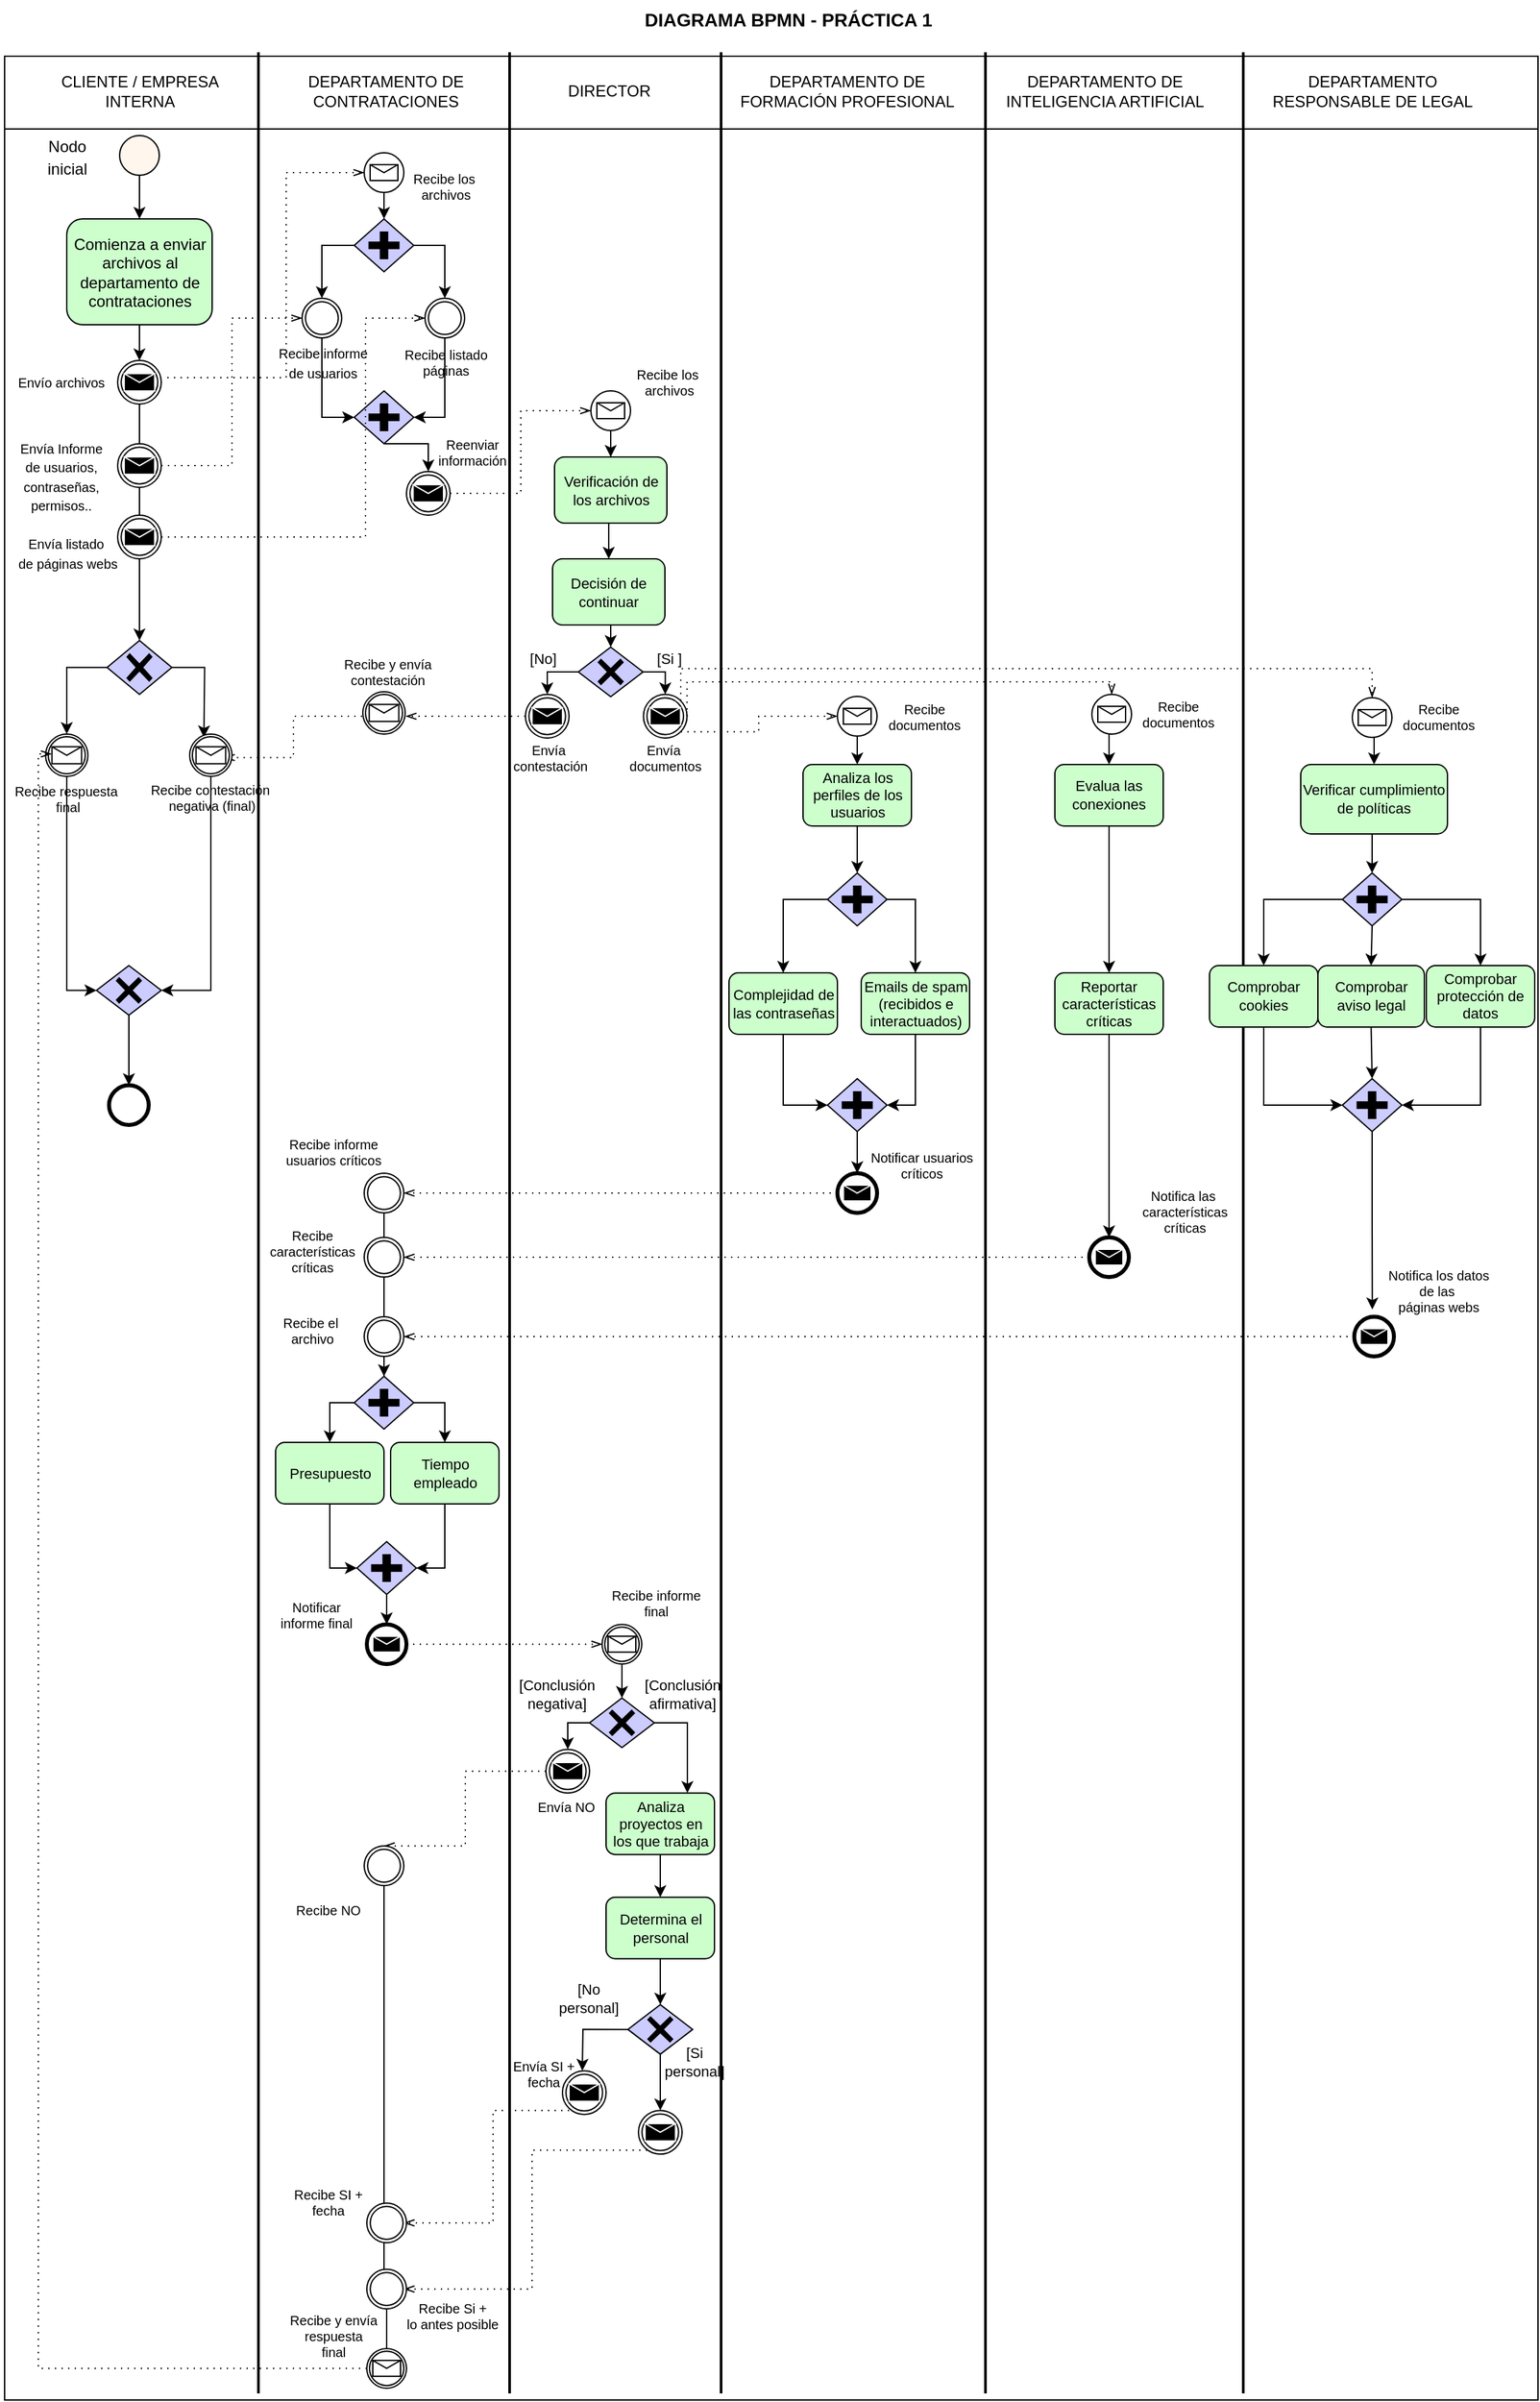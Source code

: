 <mxfile version="16.6.4" type="device"><diagram id="_94d5U84-jyxUWf03osa" name="Página-1"><mxGraphModel dx="1520" dy="785" grid="1" gridSize="10" guides="1" tooltips="1" connect="1" arrows="1" fold="1" page="1" pageScale="1" pageWidth="1169" pageHeight="827" math="0" shadow="0"><root><mxCell id="0"/><mxCell id="1" parent="0"/><mxCell id="pODQ69JElCbPkqUri3LL-108" value="&lt;b&gt;&lt;font style=&quot;font-size: 14px&quot;&gt;DIAGRAMA BPMN - PRÁCTICA 1&lt;/font&gt;&lt;/b&gt;" style="text;html=1;strokeColor=none;fillColor=none;align=center;verticalAlign=middle;whiteSpace=wrap;rounded=0;" parent="1" vertex="1"><mxGeometry x="475" y="20" width="245" height="30" as="geometry"/></mxCell><mxCell id="pODQ69JElCbPkqUri3LL-109" value="" style="swimlane;horizontal=0;rotation=90;startSize=55;" parent="1" vertex="1"><mxGeometry x="-301.5" y="368.5" width="1772" height="1160" as="geometry"><mxRectangle x="1115" y="85.0" width="50" height="40" as="alternateBounds"/></mxGeometry></mxCell><mxCell id="pODQ69JElCbPkqUri3LL-110" value="CLIENTE / EMPRESA INTERNA" style="text;html=1;strokeColor=none;fillColor=none;align=center;verticalAlign=middle;whiteSpace=wrap;rounded=0;" parent="pODQ69JElCbPkqUri3LL-109" vertex="1"><mxGeometry x="338" y="-294.37" width="140" height="30" as="geometry"/></mxCell><mxCell id="pODQ69JElCbPkqUri3LL-111" value="DIRECTOR" style="text;html=1;strokeColor=none;fillColor=none;align=center;verticalAlign=middle;whiteSpace=wrap;rounded=0;" parent="pODQ69JElCbPkqUri3LL-109" vertex="1"><mxGeometry x="733" y="-294.37" width="60" height="30" as="geometry"/></mxCell><mxCell id="pODQ69JElCbPkqUri3LL-112" value="DEPARTAMENTO DE CONTRATACIONES" style="text;html=1;strokeColor=none;fillColor=none;align=center;verticalAlign=middle;whiteSpace=wrap;rounded=0;" parent="pODQ69JElCbPkqUri3LL-109" vertex="1"><mxGeometry x="524" y="-294.37" width="140" height="30" as="geometry"/></mxCell><mxCell id="pODQ69JElCbPkqUri3LL-113" value="DEPARTAMENTO DE FORMACIÓN PROFESIONAL" style="text;html=1;strokeColor=none;fillColor=none;align=center;verticalAlign=middle;whiteSpace=wrap;rounded=0;" parent="pODQ69JElCbPkqUri3LL-109" vertex="1"><mxGeometry x="853" y="-294.37" width="180" height="30" as="geometry"/></mxCell><mxCell id="pODQ69JElCbPkqUri3LL-114" value="DEPARTAMENTO RESPONSABLE DE LEGAL" style="text;html=1;strokeColor=none;fillColor=none;align=center;verticalAlign=middle;whiteSpace=wrap;rounded=0;" parent="pODQ69JElCbPkqUri3LL-109" vertex="1"><mxGeometry x="1263" y="-294.37" width="155" height="30" as="geometry"/></mxCell><mxCell id="pODQ69JElCbPkqUri3LL-115" value="DEPARTAMENTO DE INTELIGENCIA ARTIFICIAL" style="text;html=1;strokeColor=none;fillColor=none;align=center;verticalAlign=middle;whiteSpace=wrap;rounded=0;" parent="pODQ69JElCbPkqUri3LL-109" vertex="1"><mxGeometry x="1053" y="-294.37" width="170" height="30" as="geometry"/></mxCell><mxCell id="pODQ69JElCbPkqUri3LL-116" value="" style="line;strokeWidth=2;direction=south;html=1;fontSize=14;" parent="pODQ69JElCbPkqUri3LL-109" vertex="1"><mxGeometry x="493" y="-309" width="10" height="1770" as="geometry"/></mxCell><mxCell id="pODQ69JElCbPkqUri3LL-117" value="" style="line;strokeWidth=2;direction=south;html=1;fontSize=14;" parent="pODQ69JElCbPkqUri3LL-109" vertex="1"><mxGeometry x="683" y="-309" width="10" height="1770" as="geometry"/></mxCell><mxCell id="pODQ69JElCbPkqUri3LL-118" value="" style="line;strokeWidth=2;direction=south;html=1;fontSize=14;" parent="pODQ69JElCbPkqUri3LL-109" vertex="1"><mxGeometry x="843" y="-309" width="10" height="1770" as="geometry"/></mxCell><mxCell id="pODQ69JElCbPkqUri3LL-119" value="" style="line;strokeWidth=2;direction=south;html=1;fontSize=14;" parent="pODQ69JElCbPkqUri3LL-109" vertex="1"><mxGeometry x="1043" y="-309" width="10" height="1770" as="geometry"/></mxCell><mxCell id="pODQ69JElCbPkqUri3LL-120" value="" style="line;strokeWidth=2;direction=south;html=1;fontSize=14;" parent="pODQ69JElCbPkqUri3LL-109" vertex="1"><mxGeometry x="1238" y="-309" width="10" height="1770" as="geometry"/></mxCell><mxCell id="pODQ69JElCbPkqUri3LL-121" style="edgeStyle=orthogonalEdgeStyle;rounded=0;orthogonalLoop=1;jettySize=auto;html=1;exitX=0.5;exitY=1;exitDx=0;exitDy=0;exitPerimeter=0;entryX=0.5;entryY=0;entryDx=0;entryDy=0;fontSize=12;" parent="pODQ69JElCbPkqUri3LL-109" source="pODQ69JElCbPkqUri3LL-122" target="pODQ69JElCbPkqUri3LL-125" edge="1"><mxGeometry relative="1" as="geometry"/></mxCell><mxCell id="pODQ69JElCbPkqUri3LL-122" value="" style="points=[[0.145,0.145,0],[0.5,0,0],[0.855,0.145,0],[1,0.5,0],[0.855,0.855,0],[0.5,1,0],[0.145,0.855,0],[0,0.5,0]];shape=mxgraph.bpmn.event;html=1;verticalLabelPosition=bottom;labelBackgroundColor=#ffffff;verticalAlign=top;align=center;perimeter=ellipsePerimeter;outlineConnect=0;aspect=fixed;outline=standard;symbol=general;fontSize=14;fillColor=#FFF6ED;" parent="pODQ69JElCbPkqUri3LL-109" vertex="1"><mxGeometry x="393" y="-246" width="30" height="30" as="geometry"/></mxCell><mxCell id="pODQ69JElCbPkqUri3LL-123" value="&lt;font style=&quot;font-size: 12px&quot;&gt;Nodo inicial&lt;/font&gt;" style="text;html=1;strokeColor=none;fillColor=none;align=center;verticalAlign=middle;whiteSpace=wrap;rounded=0;fontSize=14;" parent="pODQ69JElCbPkqUri3LL-109" vertex="1"><mxGeometry x="323" y="-246" width="60" height="30" as="geometry"/></mxCell><mxCell id="pODQ69JElCbPkqUri3LL-220" style="edgeStyle=orthogonalEdgeStyle;rounded=0;orthogonalLoop=1;jettySize=auto;html=1;exitX=0.5;exitY=1;exitDx=0;exitDy=0;entryX=0.5;entryY=0;entryDx=0;entryDy=0;entryPerimeter=0;" parent="pODQ69JElCbPkqUri3LL-109" source="pODQ69JElCbPkqUri3LL-125" target="pODQ69JElCbPkqUri3LL-218" edge="1"><mxGeometry relative="1" as="geometry"/></mxCell><mxCell id="pODQ69JElCbPkqUri3LL-125" value="Comienza a enviar archivos al departamento de contrataciones" style="rounded=1;whiteSpace=wrap;html=1;fontSize=12;fillColor=#CCFFCC;" parent="pODQ69JElCbPkqUri3LL-109" vertex="1"><mxGeometry x="353" y="-183" width="110" height="80" as="geometry"/></mxCell><mxCell id="pODQ69JElCbPkqUri3LL-146" value="[No]" style="text;html=1;strokeColor=none;fillColor=none;align=center;verticalAlign=middle;whiteSpace=wrap;rounded=0;fontSize=11;" parent="pODQ69JElCbPkqUri3LL-109" vertex="1"><mxGeometry x="683" y="134.5" width="60" height="30" as="geometry"/></mxCell><mxCell id="pODQ69JElCbPkqUri3LL-151" value="[Si ]" style="text;html=1;align=center;verticalAlign=middle;resizable=0;points=[];autosize=1;strokeColor=none;fillColor=none;fontSize=11;" parent="pODQ69JElCbPkqUri3LL-109" vertex="1"><mxGeometry x="793" y="139.5" width="30" height="20" as="geometry"/></mxCell><mxCell id="pODQ69JElCbPkqUri3LL-294" style="edgeStyle=orthogonalEdgeStyle;rounded=0;orthogonalLoop=1;jettySize=auto;html=1;exitX=0.5;exitY=1;exitDx=0;exitDy=0;entryX=0.5;entryY=0;entryDx=0;entryDy=0;entryPerimeter=0;fontSize=10;" parent="pODQ69JElCbPkqUri3LL-109" source="pODQ69JElCbPkqUri3LL-155" target="pODQ69JElCbPkqUri3LL-290" edge="1"><mxGeometry relative="1" as="geometry"/></mxCell><mxCell id="pODQ69JElCbPkqUri3LL-155" value="Analiza los perfiles de los usuarios" style="rounded=1;whiteSpace=wrap;html=1;fontSize=11;fillColor=#CCFFCC;" parent="pODQ69JElCbPkqUri3LL-109" vertex="1"><mxGeometry x="910" y="229.5" width="82" height="46.5" as="geometry"/></mxCell><mxCell id="pODQ69JElCbPkqUri3LL-298" style="edgeStyle=orthogonalEdgeStyle;rounded=0;orthogonalLoop=1;jettySize=auto;html=1;exitX=0.5;exitY=1;exitDx=0;exitDy=0;entryX=0;entryY=0.5;entryDx=0;entryDy=0;entryPerimeter=0;fontSize=10;" parent="pODQ69JElCbPkqUri3LL-109" source="pODQ69JElCbPkqUri3LL-160" target="pODQ69JElCbPkqUri3LL-297" edge="1"><mxGeometry relative="1" as="geometry"/></mxCell><mxCell id="pODQ69JElCbPkqUri3LL-160" value="Complejidad de las contraseñas" style="rounded=1;whiteSpace=wrap;html=1;fontSize=11;fillColor=#CCFFCC;" parent="pODQ69JElCbPkqUri3LL-109" vertex="1"><mxGeometry x="854" y="387" width="82" height="46.5" as="geometry"/></mxCell><mxCell id="pODQ69JElCbPkqUri3LL-299" style="edgeStyle=orthogonalEdgeStyle;rounded=0;orthogonalLoop=1;jettySize=auto;html=1;exitX=0.5;exitY=1;exitDx=0;exitDy=0;entryX=1;entryY=0.5;entryDx=0;entryDy=0;entryPerimeter=0;fontSize=10;" parent="pODQ69JElCbPkqUri3LL-109" source="pODQ69JElCbPkqUri3LL-162" target="pODQ69JElCbPkqUri3LL-297" edge="1"><mxGeometry relative="1" as="geometry"/></mxCell><mxCell id="pODQ69JElCbPkqUri3LL-162" value="Emails de spam (recibidos e interactuados)" style="rounded=1;whiteSpace=wrap;html=1;fontSize=11;fillColor=#CCFFCC;" parent="pODQ69JElCbPkqUri3LL-109" vertex="1"><mxGeometry x="954" y="387" width="82" height="46.5" as="geometry"/></mxCell><mxCell id="HC_ugRMTxWQgINmRp1dl-203" style="edgeStyle=orthogonalEdgeStyle;rounded=0;orthogonalLoop=1;jettySize=auto;html=1;exitX=0.5;exitY=1;exitDx=0;exitDy=0;entryX=0.5;entryY=0;entryDx=0;entryDy=0;entryPerimeter=0;" parent="pODQ69JElCbPkqUri3LL-109" source="pODQ69JElCbPkqUri3LL-167" target="HC_ugRMTxWQgINmRp1dl-194" edge="1"><mxGeometry relative="1" as="geometry"/></mxCell><mxCell id="pODQ69JElCbPkqUri3LL-167" value="Verificar cumplimiento de políticas" style="rounded=1;whiteSpace=wrap;html=1;fontSize=11;fillColor=#CCFFCC;" parent="pODQ69JElCbPkqUri3LL-109" vertex="1"><mxGeometry x="1286.5" y="229.5" width="111" height="52.5" as="geometry"/></mxCell><mxCell id="HC_ugRMTxWQgINmRp1dl-201" style="edgeStyle=orthogonalEdgeStyle;rounded=0;orthogonalLoop=1;jettySize=auto;html=1;exitX=0.5;exitY=1;exitDx=0;exitDy=0;entryX=0.5;entryY=0;entryDx=0;entryDy=0;" parent="pODQ69JElCbPkqUri3LL-109" source="pODQ69JElCbPkqUri3LL-171" target="HC_ugRMTxWQgINmRp1dl-200" edge="1"><mxGeometry relative="1" as="geometry"/></mxCell><mxCell id="pODQ69JElCbPkqUri3LL-171" value="Evalua las conexiones" style="rounded=1;whiteSpace=wrap;html=1;fontSize=11;fillColor=#CCFFCC;" parent="pODQ69JElCbPkqUri3LL-109" vertex="1"><mxGeometry x="1100.5" y="229.5" width="82" height="46.5" as="geometry"/></mxCell><mxCell id="pODQ69JElCbPkqUri3LL-478" style="edgeStyle=orthogonalEdgeStyle;rounded=0;orthogonalLoop=1;jettySize=auto;html=1;exitX=0.5;exitY=1;exitDx=0;exitDy=0;entryX=0;entryY=0.5;entryDx=0;entryDy=0;entryPerimeter=0;fontSize=10;" parent="pODQ69JElCbPkqUri3LL-109" source="pODQ69JElCbPkqUri3LL-183" target="pODQ69JElCbPkqUri3LL-477" edge="1"><mxGeometry relative="1" as="geometry"/></mxCell><mxCell id="pODQ69JElCbPkqUri3LL-183" value="Presupuesto" style="rounded=1;whiteSpace=wrap;html=1;fontSize=11;fillColor=#CCFFCC;" parent="pODQ69JElCbPkqUri3LL-109" vertex="1"><mxGeometry x="511" y="742" width="82" height="46.5" as="geometry"/></mxCell><mxCell id="pODQ69JElCbPkqUri3LL-479" style="edgeStyle=orthogonalEdgeStyle;rounded=0;orthogonalLoop=1;jettySize=auto;html=1;exitX=0.5;exitY=1;exitDx=0;exitDy=0;entryX=1;entryY=0.5;entryDx=0;entryDy=0;entryPerimeter=0;fontSize=10;" parent="pODQ69JElCbPkqUri3LL-109" source="pODQ69JElCbPkqUri3LL-185" target="pODQ69JElCbPkqUri3LL-477" edge="1"><mxGeometry relative="1" as="geometry"/></mxCell><mxCell id="pODQ69JElCbPkqUri3LL-185" value="Tiempo empleado" style="rounded=1;whiteSpace=wrap;html=1;fontSize=11;fillColor=#CCFFCC;" parent="pODQ69JElCbPkqUri3LL-109" vertex="1"><mxGeometry x="598" y="742" width="82" height="46.5" as="geometry"/></mxCell><mxCell id="pODQ69JElCbPkqUri3LL-191" value="[Conclusión &lt;br&gt;negativa]" style="text;html=1;align=center;verticalAlign=middle;resizable=0;points=[];autosize=1;strokeColor=none;fillColor=none;fontSize=11;" parent="pODQ69JElCbPkqUri3LL-109" vertex="1"><mxGeometry x="688" y="917.08" width="70" height="30" as="geometry"/></mxCell><mxCell id="pODQ69JElCbPkqUri3LL-192" style="edgeStyle=orthogonalEdgeStyle;rounded=0;orthogonalLoop=1;jettySize=auto;html=1;exitX=0.5;exitY=1;exitDx=0;exitDy=0;entryX=0.5;entryY=0;entryDx=0;entryDy=0;fontSize=11;" parent="pODQ69JElCbPkqUri3LL-109" source="pODQ69JElCbPkqUri3LL-193" target="pODQ69JElCbPkqUri3LL-195" edge="1"><mxGeometry relative="1" as="geometry"/></mxCell><mxCell id="pODQ69JElCbPkqUri3LL-193" value="Analiza proyectos en los que trabaja" style="rounded=1;whiteSpace=wrap;html=1;fontSize=11;fillColor=#CCFFCC;" parent="pODQ69JElCbPkqUri3LL-109" vertex="1"><mxGeometry x="761" y="1007.08" width="82" height="46.5" as="geometry"/></mxCell><mxCell id="pODQ69JElCbPkqUri3LL-500" style="edgeStyle=orthogonalEdgeStyle;rounded=0;orthogonalLoop=1;jettySize=auto;html=1;exitX=0.5;exitY=1;exitDx=0;exitDy=0;fontSize=10;" parent="pODQ69JElCbPkqUri3LL-109" source="pODQ69JElCbPkqUri3LL-195" target="pODQ69JElCbPkqUri3LL-499" edge="1"><mxGeometry relative="1" as="geometry"/></mxCell><mxCell id="pODQ69JElCbPkqUri3LL-195" value="Determina el personal" style="rounded=1;whiteSpace=wrap;html=1;fontSize=11;fillColor=#CCFFCC;" parent="pODQ69JElCbPkqUri3LL-109" vertex="1"><mxGeometry x="761" y="1085.87" width="82" height="46.5" as="geometry"/></mxCell><mxCell id="pODQ69JElCbPkqUri3LL-196" value="[Conclusión &lt;br&gt;afirmativa]" style="text;html=1;align=center;verticalAlign=middle;resizable=0;points=[];autosize=1;strokeColor=none;fillColor=none;fontSize=11;" parent="pODQ69JElCbPkqUri3LL-109" vertex="1"><mxGeometry x="783" y="917.08" width="70" height="30" as="geometry"/></mxCell><mxCell id="pODQ69JElCbPkqUri3LL-202" value="[No &lt;br&gt;personal]" style="text;html=1;align=center;verticalAlign=middle;resizable=0;points=[];autosize=1;strokeColor=none;fillColor=none;fontSize=11;" parent="pODQ69JElCbPkqUri3LL-109" vertex="1"><mxGeometry x="717.5" y="1147.08" width="60" height="30" as="geometry"/></mxCell><mxCell id="pODQ69JElCbPkqUri3LL-205" value="[Si &lt;br&gt;personal]" style="text;html=1;align=center;verticalAlign=middle;resizable=0;points=[];autosize=1;strokeColor=none;fillColor=none;fontSize=11;" parent="pODQ69JElCbPkqUri3LL-109" vertex="1"><mxGeometry x="797.5" y="1195.62" width="60" height="30" as="geometry"/></mxCell><mxCell id="pODQ69JElCbPkqUri3LL-218" value="" style="points=[[0.145,0.145,0],[0.5,0,0],[0.855,0.145,0],[1,0.5,0],[0.855,0.855,0],[0.5,1,0],[0.145,0.855,0],[0,0.5,0]];shape=mxgraph.bpmn.event;html=1;verticalLabelPosition=bottom;labelBackgroundColor=#ffffff;verticalAlign=top;align=center;perimeter=ellipsePerimeter;outlineConnect=0;aspect=fixed;outline=throwing;symbol=message;" parent="pODQ69JElCbPkqUri3LL-109" vertex="1"><mxGeometry x="391.5" y="-76" width="33" height="33" as="geometry"/></mxCell><mxCell id="pODQ69JElCbPkqUri3LL-219" value="" style="points=[[0.145,0.145,0],[0.5,0,0],[0.855,0.145,0],[1,0.5,0],[0.855,0.855,0],[0.5,1,0],[0.145,0.855,0],[0,0.5,0]];shape=mxgraph.bpmn.event;html=1;verticalLabelPosition=bottom;labelBackgroundColor=#ffffff;verticalAlign=top;align=center;perimeter=ellipsePerimeter;outlineConnect=0;aspect=fixed;outline=throwing;symbol=message;" parent="pODQ69JElCbPkqUri3LL-109" vertex="1"><mxGeometry x="391.5" y="-13" width="33" height="33" as="geometry"/></mxCell><mxCell id="pODQ69JElCbPkqUri3LL-221" value="" style="endArrow=none;html=1;rounded=0;exitX=0.5;exitY=1;exitDx=0;exitDy=0;exitPerimeter=0;entryX=0.5;entryY=0;entryDx=0;entryDy=0;entryPerimeter=0;" parent="pODQ69JElCbPkqUri3LL-109" source="pODQ69JElCbPkqUri3LL-218" target="pODQ69JElCbPkqUri3LL-219" edge="1"><mxGeometry width="50" height="50" relative="1" as="geometry"><mxPoint x="469.08" y="-73" as="sourcePoint"/><mxPoint x="519.08" y="-123" as="targetPoint"/></mxGeometry></mxCell><mxCell id="pODQ69JElCbPkqUri3LL-231" style="edgeStyle=orthogonalEdgeStyle;rounded=0;orthogonalLoop=1;jettySize=auto;html=1;exitX=0.5;exitY=1;exitDx=0;exitDy=0;exitPerimeter=0;entryX=0.5;entryY=0;entryDx=0;entryDy=0;entryPerimeter=0;" parent="pODQ69JElCbPkqUri3LL-109" source="pODQ69JElCbPkqUri3LL-223" target="pODQ69JElCbPkqUri3LL-230" edge="1"><mxGeometry relative="1" as="geometry"/></mxCell><mxCell id="pODQ69JElCbPkqUri3LL-223" value="" style="points=[[0.145,0.145,0],[0.5,0,0],[0.855,0.145,0],[1,0.5,0],[0.855,0.855,0],[0.5,1,0],[0.145,0.855,0],[0,0.5,0]];shape=mxgraph.bpmn.event;html=1;verticalLabelPosition=bottom;labelBackgroundColor=#ffffff;verticalAlign=top;align=center;perimeter=ellipsePerimeter;outlineConnect=0;aspect=fixed;outline=standard;symbol=message;" parent="pODQ69JElCbPkqUri3LL-109" vertex="1"><mxGeometry x="578" y="-233" width="30" height="30" as="geometry"/></mxCell><mxCell id="pODQ69JElCbPkqUri3LL-224" value="&lt;font style=&quot;font-size: 10px&quot;&gt;Envía Informe&lt;br&gt;de usuarios,&lt;br&gt;contraseñas,&lt;br&gt;permisos..&lt;/font&gt;" style="text;html=1;align=center;verticalAlign=middle;resizable=0;points=[];autosize=1;strokeColor=none;fillColor=none;" parent="pODQ69JElCbPkqUri3LL-109" vertex="1"><mxGeometry x="308" y="-24" width="80" height="70" as="geometry"/></mxCell><mxCell id="pODQ69JElCbPkqUri3LL-225" value="&lt;font style=&quot;font-size: 10px&quot;&gt;Envía listado&amp;nbsp;&lt;br&gt;de páginas webs&lt;/font&gt;" style="text;html=1;align=center;verticalAlign=middle;resizable=0;points=[];autosize=1;strokeColor=none;fillColor=none;" parent="pODQ69JElCbPkqUri3LL-109" vertex="1"><mxGeometry x="308" y="49" width="90" height="40" as="geometry"/></mxCell><mxCell id="pODQ69JElCbPkqUri3LL-227" value="" style="edgeStyle=elbowEdgeStyle;fontSize=12;html=1;endFill=0;startFill=0;endSize=6;startSize=6;dashed=1;dashPattern=1 4;endArrow=openThin;startArrow=none;rounded=0;entryX=0;entryY=0.5;entryDx=0;entryDy=0;entryPerimeter=0;" parent="pODQ69JElCbPkqUri3LL-109" target="pODQ69JElCbPkqUri3LL-223" edge="1"><mxGeometry width="160" relative="1" as="geometry"><mxPoint x="429.08" y="-63" as="sourcePoint"/><mxPoint x="579.08" y="-133" as="targetPoint"/><Array as="points"><mxPoint x="519" y="-133"/></Array></mxGeometry></mxCell><mxCell id="HC_ugRMTxWQgINmRp1dl-3" style="edgeStyle=orthogonalEdgeStyle;rounded=0;orthogonalLoop=1;jettySize=auto;html=1;exitX=0.5;exitY=1;exitDx=0;exitDy=0;exitPerimeter=0;entryX=0.5;entryY=0;entryDx=0;entryDy=0;entryPerimeter=0;" parent="pODQ69JElCbPkqUri3LL-109" source="pODQ69JElCbPkqUri3LL-228" target="HC_ugRMTxWQgINmRp1dl-2" edge="1"><mxGeometry relative="1" as="geometry"/></mxCell><mxCell id="pODQ69JElCbPkqUri3LL-228" value="" style="points=[[0.145,0.145,0],[0.5,0,0],[0.855,0.145,0],[1,0.5,0],[0.855,0.855,0],[0.5,1,0],[0.145,0.855,0],[0,0.5,0]];shape=mxgraph.bpmn.event;html=1;verticalLabelPosition=bottom;labelBackgroundColor=#ffffff;verticalAlign=top;align=center;perimeter=ellipsePerimeter;outlineConnect=0;aspect=fixed;outline=throwing;symbol=message;" parent="pODQ69JElCbPkqUri3LL-109" vertex="1"><mxGeometry x="391.5" y="41" width="33" height="33" as="geometry"/></mxCell><mxCell id="pODQ69JElCbPkqUri3LL-229" value="&lt;font style=&quot;font-size: 10px&quot;&gt;Envío archivos&lt;/font&gt;" style="text;html=1;align=center;verticalAlign=middle;resizable=0;points=[];autosize=1;strokeColor=none;fillColor=none;" parent="pODQ69JElCbPkqUri3LL-109" vertex="1"><mxGeometry x="308" y="-69.5" width="80" height="20" as="geometry"/></mxCell><mxCell id="pODQ69JElCbPkqUri3LL-235" style="edgeStyle=orthogonalEdgeStyle;rounded=0;orthogonalLoop=1;jettySize=auto;html=1;exitX=1;exitY=0.5;exitDx=0;exitDy=0;exitPerimeter=0;entryX=0.5;entryY=0;entryDx=0;entryDy=0;entryPerimeter=0;" parent="pODQ69JElCbPkqUri3LL-109" source="pODQ69JElCbPkqUri3LL-230" target="pODQ69JElCbPkqUri3LL-233" edge="1"><mxGeometry relative="1" as="geometry"/></mxCell><mxCell id="pODQ69JElCbPkqUri3LL-239" style="edgeStyle=orthogonalEdgeStyle;rounded=0;orthogonalLoop=1;jettySize=auto;html=1;exitX=0;exitY=0.5;exitDx=0;exitDy=0;exitPerimeter=0;entryX=0.5;entryY=0;entryDx=0;entryDy=0;entryPerimeter=0;" parent="pODQ69JElCbPkqUri3LL-109" source="pODQ69JElCbPkqUri3LL-230" target="pODQ69JElCbPkqUri3LL-232" edge="1"><mxGeometry relative="1" as="geometry"/></mxCell><mxCell id="pODQ69JElCbPkqUri3LL-230" value="&lt;span style=&quot;color: rgba(0 , 0 , 0 , 0) ; font-family: monospace ; font-size: 0px ; background-color: rgb(248 , 249 , 250)&quot;&gt;%3CmxGraphModel%3E%3Croot%3E%3CmxCell%20id%3D%220%22%2F%3E%3CmxCell%20id%3D%221%22%20parent%3D%220%22%2F%3E%3CmxCell%20id%3D%222%22%20value%3D%22%22%20style%3D%22points%3D%5B%5B0.145%2C0.145%2C0%5D%2C%5B0.5%2C0%2C0%5D%2C%5B0.855%2C0.145%2C0%5D%2C%5B1%2C0.5%2C0%5D%2C%5B0.855%2C0.855%2C0%5D%2C%5B0.5%2C1%2C0%5D%2C%5B0.145%2C0.855%2C0%5D%2C%5B0%2C0.5%2C0%5D%5D%3Bshape%3Dmxgraph.bpmn.event%3Bhtml%3D1%3BverticalLabelPosition%3Dbottom%3BlabelBackgroundColor%3D%23ffffff%3BverticalAlign%3Dtop%3Balign%3Dcenter%3Bperimeter%3DellipsePerimeter%3BoutlineConnect%3D0%3Baspect%3Dfixed%3Boutline%3Dthrowing%3Bsymbol%3Dgeneral%3BfillColor%3D%23FFFFFF%3B%22%20vertex%3D%221%22%20parent%3D%221%22%3E%3CmxGeometry%20x%3D%22247.92%22%20y%3D%222040%22%20width%3D%2230%22%20height%3D%2230%22%20as%3D%22geometry%22%2F%3E%3C%2FmxCell%3E%3C%2Froot%3E%3C%2FmxGraphModel%3E&lt;/span&gt;" style="points=[[0.25,0.25,0],[0.5,0,0],[0.75,0.25,0],[1,0.5,0],[0.75,0.75,0],[0.5,1,0],[0.25,0.75,0],[0,0.5,0]];shape=mxgraph.bpmn.gateway2;html=1;verticalLabelPosition=bottom;labelBackgroundColor=#ffffff;verticalAlign=top;align=center;perimeter=rhombusPerimeter;outlineConnect=0;outline=none;symbol=none;gwType=parallel;fillColor=#CCCCFF;" parent="pODQ69JElCbPkqUri3LL-109" vertex="1"><mxGeometry x="570.5" y="-183" width="45" height="40" as="geometry"/></mxCell><mxCell id="pODQ69JElCbPkqUri3LL-242" style="edgeStyle=orthogonalEdgeStyle;rounded=0;orthogonalLoop=1;jettySize=auto;html=1;exitX=0.5;exitY=1;exitDx=0;exitDy=0;exitPerimeter=0;entryX=0;entryY=0.5;entryDx=0;entryDy=0;entryPerimeter=0;fontSize=10;" parent="pODQ69JElCbPkqUri3LL-109" source="pODQ69JElCbPkqUri3LL-232" target="pODQ69JElCbPkqUri3LL-241" edge="1"><mxGeometry relative="1" as="geometry"/></mxCell><mxCell id="pODQ69JElCbPkqUri3LL-232" value="" style="points=[[0.145,0.145,0],[0.5,0,0],[0.855,0.145,0],[1,0.5,0],[0.855,0.855,0],[0.5,1,0],[0.145,0.855,0],[0,0.5,0]];shape=mxgraph.bpmn.event;html=1;verticalLabelPosition=bottom;labelBackgroundColor=#ffffff;verticalAlign=top;align=center;perimeter=ellipsePerimeter;outlineConnect=0;aspect=fixed;outline=throwing;symbol=general;fillColor=#FFFFFF;" parent="pODQ69JElCbPkqUri3LL-109" vertex="1"><mxGeometry x="531" y="-123" width="30" height="30" as="geometry"/></mxCell><mxCell id="pODQ69JElCbPkqUri3LL-243" style="edgeStyle=orthogonalEdgeStyle;rounded=0;orthogonalLoop=1;jettySize=auto;html=1;exitX=0.5;exitY=1;exitDx=0;exitDy=0;exitPerimeter=0;entryX=1;entryY=0.5;entryDx=0;entryDy=0;entryPerimeter=0;fontSize=10;" parent="pODQ69JElCbPkqUri3LL-109" source="pODQ69JElCbPkqUri3LL-233" target="pODQ69JElCbPkqUri3LL-241" edge="1"><mxGeometry relative="1" as="geometry"/></mxCell><mxCell id="pODQ69JElCbPkqUri3LL-233" value="" style="points=[[0.145,0.145,0],[0.5,0,0],[0.855,0.145,0],[1,0.5,0],[0.855,0.855,0],[0.5,1,0],[0.145,0.855,0],[0,0.5,0]];shape=mxgraph.bpmn.event;html=1;verticalLabelPosition=bottom;labelBackgroundColor=#ffffff;verticalAlign=top;align=center;perimeter=ellipsePerimeter;outlineConnect=0;aspect=fixed;outline=throwing;symbol=general;fillColor=#FFFFFF;" parent="pODQ69JElCbPkqUri3LL-109" vertex="1"><mxGeometry x="624" y="-123" width="30" height="30" as="geometry"/></mxCell><mxCell id="pODQ69JElCbPkqUri3LL-237" value="&lt;font style=&quot;font-size: 10px&quot;&gt;Recibe informe&lt;br&gt;de usuarios&lt;/font&gt;" style="text;html=1;align=center;verticalAlign=middle;resizable=0;points=[];autosize=1;strokeColor=none;fillColor=none;" parent="pODQ69JElCbPkqUri3LL-109" vertex="1"><mxGeometry x="506" y="-95" width="80" height="40" as="geometry"/></mxCell><mxCell id="pODQ69JElCbPkqUri3LL-240" value="Recibe listado&lt;br&gt;páginas" style="text;html=1;align=center;verticalAlign=middle;resizable=0;points=[];autosize=1;strokeColor=none;fillColor=none;fontSize=10;" parent="pODQ69JElCbPkqUri3LL-109" vertex="1"><mxGeometry x="599" y="-90" width="80" height="30" as="geometry"/></mxCell><mxCell id="pODQ69JElCbPkqUri3LL-250" style="edgeStyle=orthogonalEdgeStyle;rounded=0;orthogonalLoop=1;jettySize=auto;html=1;exitX=0.5;exitY=1;exitDx=0;exitDy=0;exitPerimeter=0;entryX=0.5;entryY=0;entryDx=0;entryDy=0;entryPerimeter=0;fontSize=10;" parent="pODQ69JElCbPkqUri3LL-109" source="pODQ69JElCbPkqUri3LL-241" target="pODQ69JElCbPkqUri3LL-249" edge="1"><mxGeometry relative="1" as="geometry"/></mxCell><mxCell id="pODQ69JElCbPkqUri3LL-241" value="&lt;span style=&quot;color: rgba(0 , 0 , 0 , 0) ; font-family: monospace ; font-size: 0px ; background-color: rgb(248 , 249 , 250)&quot;&gt;%3CmxGraphModel%3E%3Croot%3E%3CmxCell%20id%3D%220%22%2F%3E%3CmxCell%20id%3D%221%22%20parent%3D%220%22%2F%3E%3CmxCell%20id%3D%222%22%20value%3D%22%22%20style%3D%22points%3D%5B%5B0.145%2C0.145%2C0%5D%2C%5B0.5%2C0%2C0%5D%2C%5B0.855%2C0.145%2C0%5D%2C%5B1%2C0.5%2C0%5D%2C%5B0.855%2C0.855%2C0%5D%2C%5B0.5%2C1%2C0%5D%2C%5B0.145%2C0.855%2C0%5D%2C%5B0%2C0.5%2C0%5D%5D%3Bshape%3Dmxgraph.bpmn.event%3Bhtml%3D1%3BverticalLabelPosition%3Dbottom%3BlabelBackgroundColor%3D%23ffffff%3BverticalAlign%3Dtop%3Balign%3Dcenter%3Bperimeter%3DellipsePerimeter%3BoutlineConnect%3D0%3Baspect%3Dfixed%3Boutline%3Dthrowing%3Bsymbol%3Dgeneral%3BfillColor%3D%23FFFFFF%3B%22%20vertex%3D%221%22%20parent%3D%221%22%3E%3CmxGeometry%20x%3D%22247.92%22%20y%3D%222040%22%20width%3D%2230%22%20height%3D%2230%22%20as%3D%22geometry%22%2F%3E%3C%2FmxCell%3E%3C%2Froot%3E%3C%2FmxGraphModel%3E&lt;/span&gt;" style="points=[[0.25,0.25,0],[0.5,0,0],[0.75,0.25,0],[1,0.5,0],[0.75,0.75,0],[0.5,1,0],[0.25,0.75,0],[0,0.5,0]];shape=mxgraph.bpmn.gateway2;html=1;verticalLabelPosition=bottom;labelBackgroundColor=#ffffff;verticalAlign=top;align=center;perimeter=rhombusPerimeter;outlineConnect=0;outline=none;symbol=none;gwType=parallel;fillColor=#CCCCFF;" parent="pODQ69JElCbPkqUri3LL-109" vertex="1"><mxGeometry x="570.5" y="-53" width="45" height="40" as="geometry"/></mxCell><mxCell id="pODQ69JElCbPkqUri3LL-244" value="" style="edgeStyle=elbowEdgeStyle;fontSize=12;html=1;endFill=0;startFill=0;endSize=6;startSize=6;dashed=1;dashPattern=1 4;endArrow=openThin;startArrow=none;rounded=0;exitX=1;exitY=0.5;exitDx=0;exitDy=0;exitPerimeter=0;entryX=0;entryY=0.5;entryDx=0;entryDy=0;entryPerimeter=0;" parent="pODQ69JElCbPkqUri3LL-109" source="pODQ69JElCbPkqUri3LL-219" target="pODQ69JElCbPkqUri3LL-232" edge="1"><mxGeometry width="160" relative="1" as="geometry"><mxPoint x="479.08" y="-103" as="sourcePoint"/><mxPoint x="639.08" y="-103" as="targetPoint"/></mxGeometry></mxCell><mxCell id="pODQ69JElCbPkqUri3LL-246" value="" style="edgeStyle=elbowEdgeStyle;fontSize=12;html=1;endFill=0;startFill=0;endSize=6;startSize=6;dashed=1;dashPattern=1 4;endArrow=openThin;startArrow=none;rounded=0;exitX=1;exitY=0.5;exitDx=0;exitDy=0;exitPerimeter=0;entryX=0;entryY=0.5;entryDx=0;entryDy=0;entryPerimeter=0;" parent="pODQ69JElCbPkqUri3LL-109" source="pODQ69JElCbPkqUri3LL-228" target="pODQ69JElCbPkqUri3LL-233" edge="1"><mxGeometry width="160" relative="1" as="geometry"><mxPoint x="479.08" y="-103" as="sourcePoint"/><mxPoint x="639.08" y="-103" as="targetPoint"/><Array as="points"><mxPoint x="579" y="-53"/><mxPoint x="529" y="-23"/><mxPoint x="531.08" y="-33"/></Array></mxGeometry></mxCell><mxCell id="pODQ69JElCbPkqUri3LL-248" value="" style="endArrow=none;html=1;rounded=0;fontSize=10;exitX=0.5;exitY=1;exitDx=0;exitDy=0;exitPerimeter=0;entryX=0.5;entryY=0;entryDx=0;entryDy=0;entryPerimeter=0;" parent="pODQ69JElCbPkqUri3LL-109" source="pODQ69JElCbPkqUri3LL-219" target="pODQ69JElCbPkqUri3LL-228" edge="1"><mxGeometry width="50" height="50" relative="1" as="geometry"><mxPoint x="459.08" y="-3" as="sourcePoint"/><mxPoint x="509.08" y="-53" as="targetPoint"/></mxGeometry></mxCell><mxCell id="pODQ69JElCbPkqUri3LL-249" value="" style="points=[[0.145,0.145,0],[0.5,0,0],[0.855,0.145,0],[1,0.5,0],[0.855,0.855,0],[0.5,1,0],[0.145,0.855,0],[0,0.5,0]];shape=mxgraph.bpmn.event;html=1;verticalLabelPosition=bottom;labelBackgroundColor=#ffffff;verticalAlign=top;align=center;perimeter=ellipsePerimeter;outlineConnect=0;aspect=fixed;outline=throwing;symbol=message;" parent="pODQ69JElCbPkqUri3LL-109" vertex="1"><mxGeometry x="610" y="8" width="33" height="33" as="geometry"/></mxCell><mxCell id="pODQ69JElCbPkqUri3LL-257" style="edgeStyle=orthogonalEdgeStyle;rounded=0;orthogonalLoop=1;jettySize=auto;html=1;exitX=0.5;exitY=1;exitDx=0;exitDy=0;exitPerimeter=0;fontSize=10;" parent="pODQ69JElCbPkqUri3LL-109" source="pODQ69JElCbPkqUri3LL-251" target="pODQ69JElCbPkqUri3LL-256" edge="1"><mxGeometry relative="1" as="geometry"/></mxCell><mxCell id="pODQ69JElCbPkqUri3LL-251" value="" style="points=[[0.145,0.145,0],[0.5,0,0],[0.855,0.145,0],[1,0.5,0],[0.855,0.855,0],[0.5,1,0],[0.145,0.855,0],[0,0.5,0]];shape=mxgraph.bpmn.event;html=1;verticalLabelPosition=bottom;labelBackgroundColor=#ffffff;verticalAlign=top;align=center;perimeter=ellipsePerimeter;outlineConnect=0;aspect=fixed;outline=standard;symbol=message;" parent="pODQ69JElCbPkqUri3LL-109" vertex="1"><mxGeometry x="749.5" y="-53" width="30" height="30" as="geometry"/></mxCell><mxCell id="pODQ69JElCbPkqUri3LL-252" value="" style="edgeStyle=elbowEdgeStyle;fontSize=12;html=1;endFill=0;startFill=0;endSize=6;startSize=6;dashed=1;dashPattern=1 4;endArrow=openThin;startArrow=none;rounded=0;entryX=0;entryY=0.5;entryDx=0;entryDy=0;entryPerimeter=0;exitX=1;exitY=0.5;exitDx=0;exitDy=0;exitPerimeter=0;" parent="pODQ69JElCbPkqUri3LL-109" source="pODQ69JElCbPkqUri3LL-249" target="pODQ69JElCbPkqUri3LL-251" edge="1"><mxGeometry width="160" relative="1" as="geometry"><mxPoint x="549.08" y="-13" as="sourcePoint"/><mxPoint x="709.08" y="-13" as="targetPoint"/></mxGeometry></mxCell><mxCell id="pODQ69JElCbPkqUri3LL-253" value="Reenviar &lt;br&gt;información" style="text;html=1;align=center;verticalAlign=middle;resizable=0;points=[];autosize=1;strokeColor=none;fillColor=none;fontSize=10;" parent="pODQ69JElCbPkqUri3LL-109" vertex="1"><mxGeometry x="624" y="-22" width="70" height="30" as="geometry"/></mxCell><mxCell id="pODQ69JElCbPkqUri3LL-254" value="Recibe los&amp;nbsp;&lt;br&gt;archivos" style="text;html=1;align=center;verticalAlign=middle;resizable=0;points=[];autosize=1;strokeColor=none;fillColor=none;fontSize=10;" parent="pODQ69JElCbPkqUri3LL-109" vertex="1"><mxGeometry x="604" y="-223" width="70" height="30" as="geometry"/></mxCell><mxCell id="pODQ69JElCbPkqUri3LL-255" value="Recibe los&amp;nbsp;&lt;br&gt;archivos" style="text;html=1;align=center;verticalAlign=middle;resizable=0;points=[];autosize=1;strokeColor=none;fillColor=none;fontSize=10;" parent="pODQ69JElCbPkqUri3LL-109" vertex="1"><mxGeometry x="773" y="-74.5" width="70" height="30" as="geometry"/></mxCell><mxCell id="pODQ69JElCbPkqUri3LL-260" style="edgeStyle=orthogonalEdgeStyle;rounded=0;orthogonalLoop=1;jettySize=auto;html=1;exitX=0.5;exitY=1;exitDx=0;exitDy=0;entryX=0.5;entryY=0;entryDx=0;entryDy=0;fontSize=10;" parent="pODQ69JElCbPkqUri3LL-109" source="pODQ69JElCbPkqUri3LL-256" target="pODQ69JElCbPkqUri3LL-259" edge="1"><mxGeometry relative="1" as="geometry"/></mxCell><mxCell id="pODQ69JElCbPkqUri3LL-256" value="Verificación de los archivos" style="rounded=1;whiteSpace=wrap;html=1;fontSize=11;fillColor=#CCFFCC;" parent="pODQ69JElCbPkqUri3LL-109" vertex="1"><mxGeometry x="722" y="-3" width="85" height="50" as="geometry"/></mxCell><mxCell id="pODQ69JElCbPkqUri3LL-262" style="edgeStyle=orthogonalEdgeStyle;rounded=0;orthogonalLoop=1;jettySize=auto;html=1;exitX=0.5;exitY=1;exitDx=0;exitDy=0;entryX=0.5;entryY=0;entryDx=0;entryDy=0;entryPerimeter=0;fontSize=10;" parent="pODQ69JElCbPkqUri3LL-109" source="pODQ69JElCbPkqUri3LL-259" target="pODQ69JElCbPkqUri3LL-261" edge="1"><mxGeometry relative="1" as="geometry"/></mxCell><mxCell id="pODQ69JElCbPkqUri3LL-259" value="Decisión de continuar" style="rounded=1;whiteSpace=wrap;html=1;fontSize=11;fillColor=#CCFFCC;" parent="pODQ69JElCbPkqUri3LL-109" vertex="1"><mxGeometry x="720.5" y="74" width="85" height="50" as="geometry"/></mxCell><mxCell id="pODQ69JElCbPkqUri3LL-265" style="edgeStyle=orthogonalEdgeStyle;rounded=0;orthogonalLoop=1;jettySize=auto;html=1;exitX=0;exitY=0.5;exitDx=0;exitDy=0;exitPerimeter=0;entryX=0.5;entryY=0;entryDx=0;entryDy=0;entryPerimeter=0;fontSize=10;" parent="pODQ69JElCbPkqUri3LL-109" source="pODQ69JElCbPkqUri3LL-261" target="pODQ69JElCbPkqUri3LL-263" edge="1"><mxGeometry relative="1" as="geometry"/></mxCell><mxCell id="pODQ69JElCbPkqUri3LL-274" style="edgeStyle=orthogonalEdgeStyle;rounded=0;orthogonalLoop=1;jettySize=auto;html=1;exitX=1;exitY=0.5;exitDx=0;exitDy=0;exitPerimeter=0;entryX=0.5;entryY=0;entryDx=0;entryDy=0;entryPerimeter=0;fontSize=10;" parent="pODQ69JElCbPkqUri3LL-109" source="pODQ69JElCbPkqUri3LL-261" target="pODQ69JElCbPkqUri3LL-273" edge="1"><mxGeometry relative="1" as="geometry"/></mxCell><mxCell id="pODQ69JElCbPkqUri3LL-261" value="" style="points=[[0.25,0.25,0],[0.5,0,0],[0.75,0.25,0],[1,0.5,0],[0.75,0.75,0],[0.5,1,0],[0.25,0.75,0],[0,0.5,0]];shape=mxgraph.bpmn.gateway2;html=1;verticalLabelPosition=bottom;labelBackgroundColor=#ffffff;verticalAlign=top;align=center;perimeter=rhombusPerimeter;outlineConnect=0;outline=none;symbol=none;gwType=exclusive;fontSize=10;fillColor=#CCCCFF;" parent="pODQ69JElCbPkqUri3LL-109" vertex="1"><mxGeometry x="740" y="140.75" width="49" height="37.5" as="geometry"/></mxCell><mxCell id="pODQ69JElCbPkqUri3LL-263" value="" style="points=[[0.145,0.145,0],[0.5,0,0],[0.855,0.145,0],[1,0.5,0],[0.855,0.855,0],[0.5,1,0],[0.145,0.855,0],[0,0.5,0]];shape=mxgraph.bpmn.event;html=1;verticalLabelPosition=bottom;labelBackgroundColor=#ffffff;verticalAlign=top;align=center;perimeter=ellipsePerimeter;outlineConnect=0;aspect=fixed;outline=throwing;symbol=message;" parent="pODQ69JElCbPkqUri3LL-109" vertex="1"><mxGeometry x="700" y="176.5" width="33" height="33" as="geometry"/></mxCell><mxCell id="pODQ69JElCbPkqUri3LL-269" value="Recibe y envía&lt;br&gt;contestación" style="text;html=1;align=center;verticalAlign=middle;resizable=0;points=[];autosize=1;strokeColor=none;fillColor=none;fontSize=10;" parent="pODQ69JElCbPkqUri3LL-109" vertex="1"><mxGeometry x="555" y="144.5" width="80" height="30" as="geometry"/></mxCell><mxCell id="pODQ69JElCbPkqUri3LL-270" value="" style="edgeStyle=elbowEdgeStyle;fontSize=12;html=1;endFill=0;startFill=0;endSize=6;startSize=6;dashed=1;dashPattern=1 4;endArrow=openThin;startArrow=none;rounded=0;exitX=0;exitY=0.5;exitDx=0;exitDy=0;exitPerimeter=0;entryX=1;entryY=0.5;entryDx=0;entryDy=0;entryPerimeter=0;" parent="pODQ69JElCbPkqUri3LL-109" source="pODQ69JElCbPkqUri3LL-263" edge="1"><mxGeometry width="160" relative="1" as="geometry"><mxPoint x="499.08" y="27" as="sourcePoint"/><mxPoint x="609.5" y="193" as="targetPoint"/></mxGeometry></mxCell><mxCell id="pODQ69JElCbPkqUri3LL-271" value="Recibe contestación&amp;nbsp;&lt;br&gt;negativa (final)" style="text;html=1;align=center;verticalAlign=middle;resizable=0;points=[];autosize=1;strokeColor=none;fillColor=none;fontSize=10;" parent="pODQ69JElCbPkqUri3LL-109" vertex="1"><mxGeometry x="407" y="239.5" width="110" height="30" as="geometry"/></mxCell><mxCell id="pODQ69JElCbPkqUri3LL-272" value="" style="edgeStyle=elbowEdgeStyle;fontSize=12;html=1;endFill=0;startFill=0;endSize=6;startSize=6;dashed=1;dashPattern=1 4;endArrow=openThin;startArrow=none;rounded=0;entryX=1;entryY=0.5;entryDx=0;entryDy=0;entryPerimeter=0;exitX=0;exitY=0.5;exitDx=0;exitDy=0;exitPerimeter=0;" parent="pODQ69JElCbPkqUri3LL-109" edge="1"><mxGeometry width="160" relative="1" as="geometry"><mxPoint x="576.5" y="193" as="sourcePoint"/><mxPoint x="472" y="224.25" as="targetPoint"/></mxGeometry></mxCell><mxCell id="pODQ69JElCbPkqUri3LL-273" value="" style="points=[[0.145,0.145,0],[0.5,0,0],[0.855,0.145,0],[1,0.5,0],[0.855,0.855,0],[0.5,1,0],[0.145,0.855,0],[0,0.5,0]];shape=mxgraph.bpmn.event;html=1;verticalLabelPosition=bottom;labelBackgroundColor=#ffffff;verticalAlign=top;align=center;perimeter=ellipsePerimeter;outlineConnect=0;aspect=fixed;outline=throwing;symbol=message;" parent="pODQ69JElCbPkqUri3LL-109" vertex="1"><mxGeometry x="789.25" y="176.5" width="33" height="33" as="geometry"/></mxCell><mxCell id="pODQ69JElCbPkqUri3LL-275" value="Envía&amp;nbsp;&lt;br&gt;documentos" style="text;html=1;align=center;verticalAlign=middle;resizable=0;points=[];autosize=1;strokeColor=none;fillColor=none;fontSize=10;" parent="pODQ69JElCbPkqUri3LL-109" vertex="1"><mxGeometry x="770.75" y="209.5" width="70" height="30" as="geometry"/></mxCell><mxCell id="pODQ69JElCbPkqUri3LL-289" style="edgeStyle=orthogonalEdgeStyle;rounded=0;orthogonalLoop=1;jettySize=auto;html=1;exitX=0.5;exitY=1;exitDx=0;exitDy=0;exitPerimeter=0;entryX=0.5;entryY=0;entryDx=0;entryDy=0;fontSize=10;" parent="pODQ69JElCbPkqUri3LL-109" source="pODQ69JElCbPkqUri3LL-279" target="pODQ69JElCbPkqUri3LL-155" edge="1"><mxGeometry relative="1" as="geometry"/></mxCell><mxCell id="pODQ69JElCbPkqUri3LL-279" value="" style="points=[[0.145,0.145,0],[0.5,0,0],[0.855,0.145,0],[1,0.5,0],[0.855,0.855,0],[0.5,1,0],[0.145,0.855,0],[0,0.5,0]];shape=mxgraph.bpmn.event;html=1;verticalLabelPosition=bottom;labelBackgroundColor=#ffffff;verticalAlign=top;align=center;perimeter=ellipsePerimeter;outlineConnect=0;aspect=fixed;outline=standard;symbol=message;" parent="pODQ69JElCbPkqUri3LL-109" vertex="1"><mxGeometry x="936" y="178" width="30" height="30" as="geometry"/></mxCell><mxCell id="pODQ69JElCbPkqUri3LL-308" style="edgeStyle=orthogonalEdgeStyle;rounded=0;orthogonalLoop=1;jettySize=auto;html=1;exitX=0.5;exitY=1;exitDx=0;exitDy=0;exitPerimeter=0;entryX=0.5;entryY=0;entryDx=0;entryDy=0;fontSize=10;" parent="pODQ69JElCbPkqUri3LL-109" source="pODQ69JElCbPkqUri3LL-280" target="pODQ69JElCbPkqUri3LL-171" edge="1"><mxGeometry relative="1" as="geometry"/></mxCell><mxCell id="pODQ69JElCbPkqUri3LL-280" value="" style="points=[[0.145,0.145,0],[0.5,0,0],[0.855,0.145,0],[1,0.5,0],[0.855,0.855,0],[0.5,1,0],[0.145,0.855,0],[0,0.5,0]];shape=mxgraph.bpmn.event;html=1;verticalLabelPosition=bottom;labelBackgroundColor=#ffffff;verticalAlign=top;align=center;perimeter=ellipsePerimeter;outlineConnect=0;aspect=fixed;outline=standard;symbol=message;" parent="pODQ69JElCbPkqUri3LL-109" vertex="1"><mxGeometry x="1128.5" y="176.5" width="30" height="30" as="geometry"/></mxCell><mxCell id="pODQ69JElCbPkqUri3LL-317" style="edgeStyle=orthogonalEdgeStyle;rounded=0;orthogonalLoop=1;jettySize=auto;html=1;exitX=0.5;exitY=1;exitDx=0;exitDy=0;exitPerimeter=0;entryX=0.5;entryY=0;entryDx=0;entryDy=0;fontSize=10;" parent="pODQ69JElCbPkqUri3LL-109" source="pODQ69JElCbPkqUri3LL-281" target="pODQ69JElCbPkqUri3LL-167" edge="1"><mxGeometry relative="1" as="geometry"/></mxCell><mxCell id="pODQ69JElCbPkqUri3LL-281" value="" style="points=[[0.145,0.145,0],[0.5,0,0],[0.855,0.145,0],[1,0.5,0],[0.855,0.855,0],[0.5,1,0],[0.145,0.855,0],[0,0.5,0]];shape=mxgraph.bpmn.event;html=1;verticalLabelPosition=bottom;labelBackgroundColor=#ffffff;verticalAlign=top;align=center;perimeter=ellipsePerimeter;outlineConnect=0;aspect=fixed;outline=standard;symbol=message;" parent="pODQ69JElCbPkqUri3LL-109" vertex="1"><mxGeometry x="1325.5" y="179" width="30" height="30" as="geometry"/></mxCell><mxCell id="pODQ69JElCbPkqUri3LL-266" value="Envía&amp;nbsp;&lt;br&gt;contestación" style="text;html=1;align=center;verticalAlign=middle;resizable=0;points=[];autosize=1;strokeColor=none;fillColor=none;fontSize=10;" parent="pODQ69JElCbPkqUri3LL-109" vertex="1"><mxGeometry x="683.75" y="209.5" width="70" height="30" as="geometry"/></mxCell><mxCell id="pODQ69JElCbPkqUri3LL-282" value="" style="edgeStyle=elbowEdgeStyle;fontSize=12;html=1;endFill=0;startFill=0;endSize=6;startSize=6;dashed=1;dashPattern=1 4;endArrow=openThin;startArrow=none;rounded=0;exitX=0.855;exitY=0.855;exitDx=0;exitDy=0;exitPerimeter=0;entryX=0;entryY=0.5;entryDx=0;entryDy=0;entryPerimeter=0;" parent="pODQ69JElCbPkqUri3LL-109" source="pODQ69JElCbPkqUri3LL-273" target="pODQ69JElCbPkqUri3LL-279" edge="1"><mxGeometry width="160" relative="1" as="geometry"><mxPoint x="729.08" y="287" as="sourcePoint"/><mxPoint x="889.08" y="287" as="targetPoint"/></mxGeometry></mxCell><mxCell id="pODQ69JElCbPkqUri3LL-283" value="" style="edgeStyle=elbowEdgeStyle;fontSize=12;html=1;endFill=0;startFill=0;endSize=6;startSize=6;dashed=1;dashPattern=1 4;endArrow=openThin;startArrow=none;rounded=0;entryX=0.5;entryY=0;entryDx=0;entryDy=0;entryPerimeter=0;exitX=1;exitY=0.5;exitDx=0;exitDy=0;exitPerimeter=0;" parent="pODQ69JElCbPkqUri3LL-109" source="pODQ69JElCbPkqUri3LL-273" target="pODQ69JElCbPkqUri3LL-280" edge="1"><mxGeometry width="160" relative="1" as="geometry"><mxPoint x="969.08" y="287" as="sourcePoint"/><mxPoint x="1129.08" y="287" as="targetPoint"/><Array as="points"><mxPoint x="1009" y="167"/></Array></mxGeometry></mxCell><mxCell id="pODQ69JElCbPkqUri3LL-285" value="" style="edgeStyle=elbowEdgeStyle;fontSize=12;html=1;endFill=0;startFill=0;endSize=6;startSize=6;dashed=1;dashPattern=1 4;endArrow=openThin;startArrow=none;rounded=0;exitX=0.855;exitY=0.145;exitDx=0;exitDy=0;exitPerimeter=0;entryX=0.5;entryY=0;entryDx=0;entryDy=0;entryPerimeter=0;" parent="pODQ69JElCbPkqUri3LL-109" source="pODQ69JElCbPkqUri3LL-273" target="pODQ69JElCbPkqUri3LL-281" edge="1"><mxGeometry width="160" relative="1" as="geometry"><mxPoint x="949.08" y="247" as="sourcePoint"/><mxPoint x="1109.08" y="247" as="targetPoint"/><Array as="points"><mxPoint x="1089" y="157"/></Array></mxGeometry></mxCell><mxCell id="pODQ69JElCbPkqUri3LL-286" value="Recibe &lt;br&gt;documentos" style="text;html=1;align=center;verticalAlign=middle;resizable=0;points=[];autosize=1;strokeColor=none;fillColor=none;fontSize=10;" parent="pODQ69JElCbPkqUri3LL-109" vertex="1"><mxGeometry x="966" y="178" width="70" height="30" as="geometry"/></mxCell><mxCell id="pODQ69JElCbPkqUri3LL-287" value="Recibe &lt;br&gt;documentos" style="text;html=1;align=center;verticalAlign=middle;resizable=0;points=[];autosize=1;strokeColor=none;fillColor=none;fontSize=10;" parent="pODQ69JElCbPkqUri3LL-109" vertex="1"><mxGeometry x="1158.5" y="176.5" width="70" height="30" as="geometry"/></mxCell><mxCell id="pODQ69JElCbPkqUri3LL-288" value="Recibe &lt;br&gt;documentos" style="text;html=1;align=center;verticalAlign=middle;resizable=0;points=[];autosize=1;strokeColor=none;fillColor=none;fontSize=10;" parent="pODQ69JElCbPkqUri3LL-109" vertex="1"><mxGeometry x="1355.5" y="178" width="70" height="30" as="geometry"/></mxCell><mxCell id="pODQ69JElCbPkqUri3LL-295" style="edgeStyle=orthogonalEdgeStyle;rounded=0;orthogonalLoop=1;jettySize=auto;html=1;exitX=0;exitY=0.5;exitDx=0;exitDy=0;exitPerimeter=0;entryX=0.5;entryY=0;entryDx=0;entryDy=0;fontSize=10;" parent="pODQ69JElCbPkqUri3LL-109" source="pODQ69JElCbPkqUri3LL-290" target="pODQ69JElCbPkqUri3LL-160" edge="1"><mxGeometry relative="1" as="geometry"/></mxCell><mxCell id="pODQ69JElCbPkqUri3LL-296" style="edgeStyle=orthogonalEdgeStyle;rounded=0;orthogonalLoop=1;jettySize=auto;html=1;exitX=1;exitY=0.5;exitDx=0;exitDy=0;exitPerimeter=0;entryX=0.5;entryY=0;entryDx=0;entryDy=0;fontSize=10;" parent="pODQ69JElCbPkqUri3LL-109" source="pODQ69JElCbPkqUri3LL-290" target="pODQ69JElCbPkqUri3LL-162" edge="1"><mxGeometry relative="1" as="geometry"/></mxCell><mxCell id="pODQ69JElCbPkqUri3LL-290" value="&lt;span style=&quot;color: rgba(0 , 0 , 0 , 0) ; font-family: monospace ; font-size: 0px ; background-color: rgb(248 , 249 , 250)&quot;&gt;%3CmxGraphModel%3E%3Croot%3E%3CmxCell%20id%3D%220%22%2F%3E%3CmxCell%20id%3D%221%22%20parent%3D%220%22%2F%3E%3CmxCell%20id%3D%222%22%20value%3D%22%22%20style%3D%22points%3D%5B%5B0.145%2C0.145%2C0%5D%2C%5B0.5%2C0%2C0%5D%2C%5B0.855%2C0.145%2C0%5D%2C%5B1%2C0.5%2C0%5D%2C%5B0.855%2C0.855%2C0%5D%2C%5B0.5%2C1%2C0%5D%2C%5B0.145%2C0.855%2C0%5D%2C%5B0%2C0.5%2C0%5D%5D%3Bshape%3Dmxgraph.bpmn.event%3Bhtml%3D1%3BverticalLabelPosition%3Dbottom%3BlabelBackgroundColor%3D%23ffffff%3BverticalAlign%3Dtop%3Balign%3Dcenter%3Bperimeter%3DellipsePerimeter%3BoutlineConnect%3D0%3Baspect%3Dfixed%3Boutline%3Dthrowing%3Bsymbol%3Dgeneral%3BfillColor%3D%23FFFFFF%3B%22%20vertex%3D%221%22%20parent%3D%221%22%3E%3CmxGeometry%20x%3D%22247.92%22%20y%3D%222040%22%20width%3D%2230%22%20height%3D%2230%22%20as%3D%22geometry%22%2F%3E%3C%2FmxCell%3E%3C%2Froot%3E%3C%2FmxGraphModel%3E&lt;/span&gt;" style="points=[[0.25,0.25,0],[0.5,0,0],[0.75,0.25,0],[1,0.5,0],[0.75,0.75,0],[0.5,1,0],[0.25,0.75,0],[0,0.5,0]];shape=mxgraph.bpmn.gateway2;html=1;verticalLabelPosition=bottom;labelBackgroundColor=#ffffff;verticalAlign=top;align=center;perimeter=rhombusPerimeter;outlineConnect=0;outline=none;symbol=none;gwType=parallel;fillColor=#CCCCFF;" parent="pODQ69JElCbPkqUri3LL-109" vertex="1"><mxGeometry x="928.5" y="311.5" width="45" height="40" as="geometry"/></mxCell><mxCell id="pODQ69JElCbPkqUri3LL-481" style="edgeStyle=orthogonalEdgeStyle;rounded=0;orthogonalLoop=1;jettySize=auto;html=1;exitX=0.5;exitY=1;exitDx=0;exitDy=0;exitPerimeter=0;entryX=0.5;entryY=0;entryDx=0;entryDy=0;entryPerimeter=0;fontSize=10;" parent="pODQ69JElCbPkqUri3LL-109" source="pODQ69JElCbPkqUri3LL-297" target="pODQ69JElCbPkqUri3LL-480" edge="1"><mxGeometry relative="1" as="geometry"/></mxCell><mxCell id="pODQ69JElCbPkqUri3LL-297" value="&lt;span style=&quot;color: rgba(0 , 0 , 0 , 0) ; font-family: monospace ; font-size: 0px ; background-color: rgb(248 , 249 , 250)&quot;&gt;%3CmxGraphModel%3E%3Croot%3E%3CmxCell%20id%3D%220%22%2F%3E%3CmxCell%20id%3D%221%22%20parent%3D%220%22%2F%3E%3CmxCell%20id%3D%222%22%20value%3D%22%22%20style%3D%22points%3D%5B%5B0.145%2C0.145%2C0%5D%2C%5B0.5%2C0%2C0%5D%2C%5B0.855%2C0.145%2C0%5D%2C%5B1%2C0.5%2C0%5D%2C%5B0.855%2C0.855%2C0%5D%2C%5B0.5%2C1%2C0%5D%2C%5B0.145%2C0.855%2C0%5D%2C%5B0%2C0.5%2C0%5D%5D%3Bshape%3Dmxgraph.bpmn.event%3Bhtml%3D1%3BverticalLabelPosition%3Dbottom%3BlabelBackgroundColor%3D%23ffffff%3BverticalAlign%3Dtop%3Balign%3Dcenter%3Bperimeter%3DellipsePerimeter%3BoutlineConnect%3D0%3Baspect%3Dfixed%3Boutline%3Dthrowing%3Bsymbol%3Dgeneral%3BfillColor%3D%23FFFFFF%3B%22%20vertex%3D%221%22%20parent%3D%221%22%3E%3CmxGeometry%20x%3D%22247.92%22%20y%3D%222040%22%20width%3D%2230%22%20height%3D%2230%22%20as%3D%22geometry%22%2F%3E%3C%2FmxCell%3E%3C%2Froot%3E%3C%2FmxGraphModel%3E&lt;/span&gt;" style="points=[[0.25,0.25,0],[0.5,0,0],[0.75,0.25,0],[1,0.5,0],[0.75,0.75,0],[0.5,1,0],[0.25,0.75,0],[0,0.5,0]];shape=mxgraph.bpmn.gateway2;html=1;verticalLabelPosition=bottom;labelBackgroundColor=#ffffff;verticalAlign=top;align=center;perimeter=rhombusPerimeter;outlineConnect=0;outline=none;symbol=none;gwType=parallel;fillColor=#CCCCFF;" parent="pODQ69JElCbPkqUri3LL-109" vertex="1"><mxGeometry x="928.5" y="467" width="45" height="40" as="geometry"/></mxCell><mxCell id="pODQ69JElCbPkqUri3LL-302" value="Notificar usuarios&lt;br&gt;críticos" style="text;html=1;align=center;verticalAlign=middle;resizable=0;points=[];autosize=1;strokeColor=none;fillColor=none;fontSize=10;" parent="pODQ69JElCbPkqUri3LL-109" vertex="1"><mxGeometry x="954" y="517" width="90" height="30" as="geometry"/></mxCell><mxCell id="pODQ69JElCbPkqUri3LL-304" value="" style="points=[[0.145,0.145,0],[0.5,0,0],[0.855,0.145,0],[1,0.5,0],[0.855,0.855,0],[0.5,1,0],[0.145,0.855,0],[0,0.5,0]];shape=mxgraph.bpmn.event;html=1;verticalLabelPosition=bottom;labelBackgroundColor=#ffffff;verticalAlign=top;align=center;perimeter=ellipsePerimeter;outlineConnect=0;aspect=fixed;outline=throwing;symbol=general;fillColor=#FFFFFF;" parent="pODQ69JElCbPkqUri3LL-109" vertex="1"><mxGeometry x="578" y="538.5" width="30" height="30" as="geometry"/></mxCell><mxCell id="pODQ69JElCbPkqUri3LL-306" value="Recibe informe&lt;br&gt;usuarios críticos" style="text;html=1;align=center;verticalAlign=middle;resizable=0;points=[];autosize=1;strokeColor=none;fillColor=none;fontSize=10;" parent="pODQ69JElCbPkqUri3LL-109" vertex="1"><mxGeometry x="509" y="507" width="90" height="30" as="geometry"/></mxCell><mxCell id="pODQ69JElCbPkqUri3LL-307" value="" style="edgeStyle=elbowEdgeStyle;fontSize=12;html=1;endFill=0;startFill=0;endSize=6;startSize=6;dashed=1;dashPattern=1 4;endArrow=openThin;startArrow=none;rounded=0;entryX=1;entryY=0.5;entryDx=0;entryDy=0;entryPerimeter=0;exitX=0;exitY=0.5;exitDx=0;exitDy=0;exitPerimeter=0;" parent="pODQ69JElCbPkqUri3LL-109" source="pODQ69JElCbPkqUri3LL-480" target="pODQ69JElCbPkqUri3LL-304" edge="1"><mxGeometry width="160" relative="1" as="geometry"><mxPoint x="936" y="553.5" as="sourcePoint"/><mxPoint x="859.08" y="487" as="targetPoint"/></mxGeometry></mxCell><mxCell id="pODQ69JElCbPkqUri3LL-310" value="Notifica las&amp;nbsp;&lt;br&gt;características&lt;br&gt;críticas" style="text;html=1;align=center;verticalAlign=middle;resizable=0;points=[];autosize=1;strokeColor=none;fillColor=none;fontSize=10;" parent="pODQ69JElCbPkqUri3LL-109" vertex="1"><mxGeometry x="1158" y="547" width="80" height="40" as="geometry"/></mxCell><mxCell id="pODQ69JElCbPkqUri3LL-312" value="" style="points=[[0.145,0.145,0],[0.5,0,0],[0.855,0.145,0],[1,0.5,0],[0.855,0.855,0],[0.5,1,0],[0.145,0.855,0],[0,0.5,0]];shape=mxgraph.bpmn.event;html=1;verticalLabelPosition=bottom;labelBackgroundColor=#ffffff;verticalAlign=top;align=center;perimeter=ellipsePerimeter;outlineConnect=0;aspect=fixed;outline=throwing;symbol=general;fillColor=#FFFFFF;" parent="pODQ69JElCbPkqUri3LL-109" vertex="1"><mxGeometry x="578" y="587" width="30" height="30" as="geometry"/></mxCell><mxCell id="pODQ69JElCbPkqUri3LL-313" value="Recibe&lt;br&gt;características&lt;br&gt;críticas" style="text;html=1;align=center;verticalAlign=middle;resizable=0;points=[];autosize=1;strokeColor=none;fillColor=none;fontSize=10;" parent="pODQ69JElCbPkqUri3LL-109" vertex="1"><mxGeometry x="498" y="577" width="80" height="40" as="geometry"/></mxCell><mxCell id="pODQ69JElCbPkqUri3LL-314" value="" style="edgeStyle=elbowEdgeStyle;fontSize=12;html=1;endFill=0;startFill=0;endSize=6;startSize=6;dashed=1;dashPattern=1 4;endArrow=openThin;startArrow=none;rounded=0;entryX=1;entryY=0.5;entryDx=0;entryDy=0;entryPerimeter=0;exitX=0;exitY=0.5;exitDx=0;exitDy=0;exitPerimeter=0;" parent="pODQ69JElCbPkqUri3LL-109" source="pODQ69JElCbPkqUri3LL-483" target="pODQ69JElCbPkqUri3LL-312" edge="1"><mxGeometry width="160" relative="1" as="geometry"><mxPoint x="1125" y="600.5" as="sourcePoint"/><mxPoint x="969.08" y="447" as="targetPoint"/></mxGeometry></mxCell><mxCell id="pODQ69JElCbPkqUri3LL-325" style="edgeStyle=orthogonalEdgeStyle;rounded=0;orthogonalLoop=1;jettySize=auto;html=1;exitX=0.5;exitY=1;exitDx=0;exitDy=0;exitPerimeter=0;fontSize=10;" parent="pODQ69JElCbPkqUri3LL-109" source="pODQ69JElCbPkqUri3LL-318" target="pODQ69JElCbPkqUri3LL-324" edge="1"><mxGeometry relative="1" as="geometry"/></mxCell><mxCell id="pODQ69JElCbPkqUri3LL-318" value="" style="points=[[0.145,0.145,0],[0.5,0,0],[0.855,0.145,0],[1,0.5,0],[0.855,0.855,0],[0.5,1,0],[0.145,0.855,0],[0,0.5,0]];shape=mxgraph.bpmn.event;html=1;verticalLabelPosition=bottom;labelBackgroundColor=#ffffff;verticalAlign=top;align=center;perimeter=ellipsePerimeter;outlineConnect=0;aspect=fixed;outline=throwing;symbol=general;fillColor=#FFFFFF;" parent="pODQ69JElCbPkqUri3LL-109" vertex="1"><mxGeometry x="578" y="647" width="30" height="30" as="geometry"/></mxCell><mxCell id="pODQ69JElCbPkqUri3LL-319" value="Recibe el&amp;nbsp;&lt;br&gt;archivo" style="text;html=1;align=center;verticalAlign=middle;resizable=0;points=[];autosize=1;strokeColor=none;fillColor=none;fontSize=10;" parent="pODQ69JElCbPkqUri3LL-109" vertex="1"><mxGeometry x="508" y="642" width="60" height="30" as="geometry"/></mxCell><mxCell id="pODQ69JElCbPkqUri3LL-320" value="" style="edgeStyle=elbowEdgeStyle;fontSize=12;html=1;endFill=0;startFill=0;endSize=6;startSize=6;dashed=1;dashPattern=1 4;endArrow=openThin;startArrow=none;rounded=0;entryX=1;entryY=0.5;entryDx=0;entryDy=0;entryPerimeter=0;exitX=0;exitY=0.5;exitDx=0;exitDy=0;exitPerimeter=0;" parent="pODQ69JElCbPkqUri3LL-109" source="pODQ69JElCbPkqUri3LL-485" target="pODQ69JElCbPkqUri3LL-318" edge="1"><mxGeometry width="160" relative="1" as="geometry"><mxPoint x="1325.5" y="662" as="sourcePoint"/><mxPoint x="1043" y="467" as="targetPoint"/></mxGeometry></mxCell><mxCell id="pODQ69JElCbPkqUri3LL-321" value="Notifica los datos&lt;br&gt;de las&amp;nbsp;&lt;br&gt;páginas webs" style="text;html=1;align=center;verticalAlign=middle;resizable=0;points=[];autosize=1;strokeColor=none;fillColor=none;fontSize=10;" parent="pODQ69JElCbPkqUri3LL-109" vertex="1"><mxGeometry x="1345.5" y="607" width="90" height="40" as="geometry"/></mxCell><mxCell id="pODQ69JElCbPkqUri3LL-322" value="" style="endArrow=none;html=1;rounded=0;fontSize=10;exitX=0.5;exitY=1;exitDx=0;exitDy=0;exitPerimeter=0;entryX=0.5;entryY=0;entryDx=0;entryDy=0;entryPerimeter=0;" parent="pODQ69JElCbPkqUri3LL-109" source="pODQ69JElCbPkqUri3LL-304" target="pODQ69JElCbPkqUri3LL-312" edge="1"><mxGeometry width="50" height="50" relative="1" as="geometry"><mxPoint x="663" y="517" as="sourcePoint"/><mxPoint x="713" y="467" as="targetPoint"/></mxGeometry></mxCell><mxCell id="pODQ69JElCbPkqUri3LL-323" value="" style="endArrow=none;html=1;rounded=0;fontSize=10;exitX=0.5;exitY=0;exitDx=0;exitDy=0;exitPerimeter=0;entryX=0.5;entryY=1;entryDx=0;entryDy=0;entryPerimeter=0;" parent="pODQ69JElCbPkqUri3LL-109" source="pODQ69JElCbPkqUri3LL-318" target="pODQ69JElCbPkqUri3LL-312" edge="1"><mxGeometry width="50" height="50" relative="1" as="geometry"><mxPoint x="663" y="517" as="sourcePoint"/><mxPoint x="713" y="467" as="targetPoint"/></mxGeometry></mxCell><mxCell id="pODQ69JElCbPkqUri3LL-327" style="edgeStyle=orthogonalEdgeStyle;rounded=0;orthogonalLoop=1;jettySize=auto;html=1;exitX=0;exitY=0.5;exitDx=0;exitDy=0;exitPerimeter=0;entryX=0.5;entryY=0;entryDx=0;entryDy=0;fontSize=10;" parent="pODQ69JElCbPkqUri3LL-109" source="pODQ69JElCbPkqUri3LL-324" target="pODQ69JElCbPkqUri3LL-183" edge="1"><mxGeometry relative="1" as="geometry"/></mxCell><mxCell id="pODQ69JElCbPkqUri3LL-328" style="edgeStyle=orthogonalEdgeStyle;rounded=0;orthogonalLoop=1;jettySize=auto;html=1;exitX=1;exitY=0.5;exitDx=0;exitDy=0;exitPerimeter=0;entryX=0.5;entryY=0;entryDx=0;entryDy=0;fontSize=10;" parent="pODQ69JElCbPkqUri3LL-109" source="pODQ69JElCbPkqUri3LL-324" target="pODQ69JElCbPkqUri3LL-185" edge="1"><mxGeometry relative="1" as="geometry"/></mxCell><mxCell id="pODQ69JElCbPkqUri3LL-324" value="&lt;span style=&quot;color: rgba(0 , 0 , 0 , 0) ; font-family: monospace ; font-size: 0px ; background-color: rgb(248 , 249 , 250)&quot;&gt;%3CmxGraphModel%3E%3Croot%3E%3CmxCell%20id%3D%220%22%2F%3E%3CmxCell%20id%3D%221%22%20parent%3D%220%22%2F%3E%3CmxCell%20id%3D%222%22%20value%3D%22%22%20style%3D%22points%3D%5B%5B0.145%2C0.145%2C0%5D%2C%5B0.5%2C0%2C0%5D%2C%5B0.855%2C0.145%2C0%5D%2C%5B1%2C0.5%2C0%5D%2C%5B0.855%2C0.855%2C0%5D%2C%5B0.5%2C1%2C0%5D%2C%5B0.145%2C0.855%2C0%5D%2C%5B0%2C0.5%2C0%5D%5D%3Bshape%3Dmxgraph.bpmn.event%3Bhtml%3D1%3BverticalLabelPosition%3Dbottom%3BlabelBackgroundColor%3D%23ffffff%3BverticalAlign%3Dtop%3Balign%3Dcenter%3Bperimeter%3DellipsePerimeter%3BoutlineConnect%3D0%3Baspect%3Dfixed%3Boutline%3Dthrowing%3Bsymbol%3Dgeneral%3BfillColor%3D%23FFFFFF%3B%22%20vertex%3D%221%22%20parent%3D%221%22%3E%3CmxGeometry%20x%3D%22247.92%22%20y%3D%222040%22%20width%3D%2230%22%20height%3D%2230%22%20as%3D%22geometry%22%2F%3E%3C%2FmxCell%3E%3C%2Froot%3E%3C%2FmxGraphModel%3E&lt;/span&gt;" style="points=[[0.25,0.25,0],[0.5,0,0],[0.75,0.25,0],[1,0.5,0],[0.75,0.75,0],[0.5,1,0],[0.25,0.75,0],[0,0.5,0]];shape=mxgraph.bpmn.gateway2;html=1;verticalLabelPosition=bottom;labelBackgroundColor=#ffffff;verticalAlign=top;align=center;perimeter=rhombusPerimeter;outlineConnect=0;outline=none;symbol=none;gwType=parallel;fillColor=#CCCCFF;" parent="pODQ69JElCbPkqUri3LL-109" vertex="1"><mxGeometry x="570.5" y="692" width="45" height="40" as="geometry"/></mxCell><mxCell id="pODQ69JElCbPkqUri3LL-489" style="edgeStyle=orthogonalEdgeStyle;rounded=0;orthogonalLoop=1;jettySize=auto;html=1;exitX=0.5;exitY=1;exitDx=0;exitDy=0;exitPerimeter=0;entryX=0.5;entryY=0;entryDx=0;entryDy=0;entryPerimeter=0;fontSize=10;" parent="pODQ69JElCbPkqUri3LL-109" source="pODQ69JElCbPkqUri3LL-477" target="pODQ69JElCbPkqUri3LL-502" edge="1"><mxGeometry relative="1" as="geometry"><mxPoint x="595.0" y="878.08" as="targetPoint"/></mxGeometry></mxCell><mxCell id="pODQ69JElCbPkqUri3LL-477" value="&lt;span style=&quot;color: rgba(0 , 0 , 0 , 0) ; font-family: monospace ; font-size: 0px ; background-color: rgb(248 , 249 , 250)&quot;&gt;%3CmxGraphModel%3E%3Croot%3E%3CmxCell%20id%3D%220%22%2F%3E%3CmxCell%20id%3D%221%22%20parent%3D%220%22%2F%3E%3CmxCell%20id%3D%222%22%20value%3D%22%22%20style%3D%22points%3D%5B%5B0.145%2C0.145%2C0%5D%2C%5B0.5%2C0%2C0%5D%2C%5B0.855%2C0.145%2C0%5D%2C%5B1%2C0.5%2C0%5D%2C%5B0.855%2C0.855%2C0%5D%2C%5B0.5%2C1%2C0%5D%2C%5B0.145%2C0.855%2C0%5D%2C%5B0%2C0.5%2C0%5D%5D%3Bshape%3Dmxgraph.bpmn.event%3Bhtml%3D1%3BverticalLabelPosition%3Dbottom%3BlabelBackgroundColor%3D%23ffffff%3BverticalAlign%3Dtop%3Balign%3Dcenter%3Bperimeter%3DellipsePerimeter%3BoutlineConnect%3D0%3Baspect%3Dfixed%3Boutline%3Dthrowing%3Bsymbol%3Dgeneral%3BfillColor%3D%23FFFFFF%3B%22%20vertex%3D%221%22%20parent%3D%221%22%3E%3CmxGeometry%20x%3D%22247.92%22%20y%3D%222040%22%20width%3D%2230%22%20height%3D%2230%22%20as%3D%22geometry%22%2F%3E%3C%2FmxCell%3E%3C%2Froot%3E%3C%2FmxGraphModel%3E&lt;/span&gt;" style="points=[[0.25,0.25,0],[0.5,0,0],[0.75,0.25,0],[1,0.5,0],[0.75,0.75,0],[0.5,1,0],[0.25,0.75,0],[0,0.5,0]];shape=mxgraph.bpmn.gateway2;html=1;verticalLabelPosition=bottom;labelBackgroundColor=#ffffff;verticalAlign=top;align=center;perimeter=rhombusPerimeter;outlineConnect=0;outline=none;symbol=none;gwType=parallel;fillColor=#CCCCFF;" parent="pODQ69JElCbPkqUri3LL-109" vertex="1"><mxGeometry x="572.5" y="817" width="45" height="40" as="geometry"/></mxCell><mxCell id="pODQ69JElCbPkqUri3LL-480" value="" style="points=[[0.145,0.145,0],[0.5,0,0],[0.855,0.145,0],[1,0.5,0],[0.855,0.855,0],[0.5,1,0],[0.145,0.855,0],[0,0.5,0]];shape=mxgraph.bpmn.event;html=1;verticalLabelPosition=bottom;labelBackgroundColor=#ffffff;verticalAlign=top;align=center;perimeter=ellipsePerimeter;outlineConnect=0;aspect=fixed;outline=end;symbol=message;fontSize=10;fillColor=#FFFFFF;" parent="pODQ69JElCbPkqUri3LL-109" vertex="1"><mxGeometry x="936" y="538.5" width="30" height="30" as="geometry"/></mxCell><mxCell id="pODQ69JElCbPkqUri3LL-483" value="&lt;span style=&quot;color: rgba(0 , 0 , 0 , 0) ; font-family: monospace ; font-size: 0px ; background-color: rgb(248 , 249 , 250)&quot;&gt;%3CmxGraphModel%3E%3Croot%3E%3CmxCell%20id%3D%220%22%2F%3E%3CmxCell%20id%3D%221%22%20parent%3D%220%22%2F%3E%3CmxCell%20id%3D%222%22%20value%3D%22%22%20style%3D%22points%3D%5B%5B0.145%2C0.145%2C0%5D%2C%5B0.5%2C0%2C0%5D%2C%5B0.855%2C0.145%2C0%5D%2C%5B1%2C0.5%2C0%5D%2C%5B0.855%2C0.855%2C0%5D%2C%5B0.5%2C1%2C0%5D%2C%5B0.145%2C0.855%2C0%5D%2C%5B0%2C0.5%2C0%5D%5D%3Bshape%3Dmxgraph.bpmn.event%3Bhtml%3D1%3BverticalLabelPosition%3Dbottom%3BlabelBackgroundColor%3D%23ffffff%3BverticalAlign%3Dtop%3Balign%3Dcenter%3Bperimeter%3DellipsePerimeter%3BoutlineConnect%3D0%3Baspect%3Dfixed%3Boutline%3Dthrowing%3Bsymbol%3Dmessage%3B%22%20vertex%3D%221%22%20parent%3D%221%22%3E%3CmxGeometry%20x%3D%221022.5%22%20y%3D%222848.5%22%20width%3D%2233%22%20height%3D%2233%22%20as%3D%22geometry%22%2F%3E%3C%2FmxCell%3E%3C%2Froot%3E%3C%2FmxGraphModel%3E&lt;/span&gt;" style="points=[[0.145,0.145,0],[0.5,0,0],[0.855,0.145,0],[1,0.5,0],[0.855,0.855,0],[0.5,1,0],[0.145,0.855,0],[0,0.5,0]];shape=mxgraph.bpmn.event;html=1;verticalLabelPosition=bottom;labelBackgroundColor=#ffffff;verticalAlign=top;align=center;perimeter=ellipsePerimeter;outlineConnect=0;aspect=fixed;outline=end;symbol=message;fontSize=10;fillColor=#FFFFFF;" parent="pODQ69JElCbPkqUri3LL-109" vertex="1"><mxGeometry x="1126.5" y="587" width="30" height="30" as="geometry"/></mxCell><mxCell id="pODQ69JElCbPkqUri3LL-485" value="&lt;span style=&quot;color: rgba(0 , 0 , 0 , 0) ; font-family: monospace ; font-size: 0px ; background-color: rgb(248 , 249 , 250)&quot;&gt;%3CmxGraphModel%3E%3Croot%3E%3CmxCell%20id%3D%220%22%2F%3E%3CmxCell%20id%3D%221%22%20parent%3D%220%22%2F%3E%3CmxCell%20id%3D%222%22%20value%3D%22%22%20style%3D%22points%3D%5B%5B0.145%2C0.145%2C0%5D%2C%5B0.5%2C0%2C0%5D%2C%5B0.855%2C0.145%2C0%5D%2C%5B1%2C0.5%2C0%5D%2C%5B0.855%2C0.855%2C0%5D%2C%5B0.5%2C1%2C0%5D%2C%5B0.145%2C0.855%2C0%5D%2C%5B0%2C0.5%2C0%5D%5D%3Bshape%3Dmxgraph.bpmn.event%3Bhtml%3D1%3BverticalLabelPosition%3Dbottom%3BlabelBackgroundColor%3D%23ffffff%3BverticalAlign%3Dtop%3Balign%3Dcenter%3Bperimeter%3DellipsePerimeter%3BoutlineConnect%3D0%3Baspect%3Dfixed%3Boutline%3Dthrowing%3Bsymbol%3Dmessage%3B%22%20vertex%3D%221%22%20parent%3D%221%22%3E%3CmxGeometry%20x%3D%221022.5%22%20y%3D%222848.5%22%20width%3D%2233%22%20height%3D%2233%22%20as%3D%22geometry%22%2F%3E%3C%2FmxCell%3E%3C%2Froot%3E%3C%2FmxGraphModel%3E&lt;/span&gt;" style="points=[[0.145,0.145,0],[0.5,0,0],[0.855,0.145,0],[1,0.5,0],[0.855,0.855,0],[0.5,1,0],[0.145,0.855,0],[0,0.5,0]];shape=mxgraph.bpmn.event;html=1;verticalLabelPosition=bottom;labelBackgroundColor=#ffffff;verticalAlign=top;align=center;perimeter=ellipsePerimeter;outlineConnect=0;aspect=fixed;outline=end;symbol=message;fontSize=10;fillColor=#FFFFFF;" parent="pODQ69JElCbPkqUri3LL-109" vertex="1"><mxGeometry x="1327" y="647" width="30" height="30" as="geometry"/></mxCell><mxCell id="pODQ69JElCbPkqUri3LL-490" value="Notificar&lt;br&gt;informe final" style="text;html=1;align=center;verticalAlign=middle;resizable=0;points=[];autosize=1;strokeColor=none;fillColor=none;fontSize=10;" parent="pODQ69JElCbPkqUri3LL-109" vertex="1"><mxGeometry x="506.5" y="857" width="70" height="30" as="geometry"/></mxCell><mxCell id="pODQ69JElCbPkqUri3LL-497" style="edgeStyle=orthogonalEdgeStyle;rounded=0;orthogonalLoop=1;jettySize=auto;html=1;exitX=0.5;exitY=1;exitDx=0;exitDy=0;exitPerimeter=0;entryX=0.5;entryY=0;entryDx=0;entryDy=0;entryPerimeter=0;fontSize=10;" parent="pODQ69JElCbPkqUri3LL-109" source="pODQ69JElCbPkqUri3LL-491" target="pODQ69JElCbPkqUri3LL-495" edge="1"><mxGeometry relative="1" as="geometry"/></mxCell><mxCell id="pODQ69JElCbPkqUri3LL-491" value="" style="points=[[0.145,0.145,0],[0.5,0,0],[0.855,0.145,0],[1,0.5,0],[0.855,0.855,0],[0.5,1,0],[0.145,0.855,0],[0,0.5,0]];shape=mxgraph.bpmn.event;html=1;verticalLabelPosition=bottom;labelBackgroundColor=#ffffff;verticalAlign=top;align=center;perimeter=ellipsePerimeter;outlineConnect=0;aspect=fixed;outline=catching;symbol=message;fontSize=10;fillColor=#FFFFFF;" parent="pODQ69JElCbPkqUri3LL-109" vertex="1"><mxGeometry x="758" y="879.58" width="30" height="30" as="geometry"/></mxCell><mxCell id="pODQ69JElCbPkqUri3LL-492" value="Recibe informe&lt;br&gt;final" style="text;html=1;align=center;verticalAlign=middle;resizable=0;points=[];autosize=1;strokeColor=none;fillColor=none;fontSize=10;" parent="pODQ69JElCbPkqUri3LL-109" vertex="1"><mxGeometry x="758" y="848.08" width="80" height="30" as="geometry"/></mxCell><mxCell id="pODQ69JElCbPkqUri3LL-494" value="" style="edgeStyle=elbowEdgeStyle;fontSize=12;html=1;endFill=0;startFill=0;endSize=6;startSize=6;dashed=1;dashPattern=1 4;endArrow=openThin;startArrow=none;rounded=0;exitX=1;exitY=0.5;exitDx=0;exitDy=0;exitPerimeter=0;entryX=0;entryY=0.5;entryDx=0;entryDy=0;entryPerimeter=0;" parent="pODQ69JElCbPkqUri3LL-109" source="pODQ69JElCbPkqUri3LL-502" target="pODQ69JElCbPkqUri3LL-491" edge="1"><mxGeometry width="160" relative="1" as="geometry"><mxPoint x="611.5" y="894.58" as="sourcePoint"/><mxPoint x="781.92" y="787.08" as="targetPoint"/></mxGeometry></mxCell><mxCell id="pODQ69JElCbPkqUri3LL-498" style="edgeStyle=orthogonalEdgeStyle;rounded=0;orthogonalLoop=1;jettySize=auto;html=1;exitX=1;exitY=0.5;exitDx=0;exitDy=0;exitPerimeter=0;entryX=0.75;entryY=0;entryDx=0;entryDy=0;fontSize=10;" parent="pODQ69JElCbPkqUri3LL-109" source="pODQ69JElCbPkqUri3LL-495" target="pODQ69JElCbPkqUri3LL-193" edge="1"><mxGeometry relative="1" as="geometry"/></mxCell><mxCell id="pODQ69JElCbPkqUri3LL-560" style="edgeStyle=orthogonalEdgeStyle;rounded=0;orthogonalLoop=1;jettySize=auto;html=1;exitX=0;exitY=0.5;exitDx=0;exitDy=0;exitPerimeter=0;entryX=0.5;entryY=0;entryDx=0;entryDy=0;entryPerimeter=0;fontSize=10;" parent="pODQ69JElCbPkqUri3LL-109" source="pODQ69JElCbPkqUri3LL-495" target="pODQ69JElCbPkqUri3LL-534" edge="1"><mxGeometry relative="1" as="geometry"/></mxCell><mxCell id="pODQ69JElCbPkqUri3LL-495" value="" style="points=[[0.25,0.25,0],[0.5,0,0],[0.75,0.25,0],[1,0.5,0],[0.75,0.75,0],[0.5,1,0],[0.25,0.75,0],[0,0.5,0]];shape=mxgraph.bpmn.gateway2;html=1;verticalLabelPosition=bottom;labelBackgroundColor=#ffffff;verticalAlign=top;align=center;perimeter=rhombusPerimeter;outlineConnect=0;outline=none;symbol=none;gwType=exclusive;fontSize=10;fillColor=#CCCCFF;" parent="pODQ69JElCbPkqUri3LL-109" vertex="1"><mxGeometry x="748.5" y="935.25" width="49" height="37.5" as="geometry"/></mxCell><mxCell id="pODQ69JElCbPkqUri3LL-504" style="edgeStyle=orthogonalEdgeStyle;rounded=0;orthogonalLoop=1;jettySize=auto;html=1;exitX=0;exitY=0.5;exitDx=0;exitDy=0;exitPerimeter=0;entryX=0.5;entryY=0;entryDx=0;entryDy=0;entryPerimeter=0;fontSize=10;" parent="pODQ69JElCbPkqUri3LL-109" source="pODQ69JElCbPkqUri3LL-499" edge="1"><mxGeometry relative="1" as="geometry"><mxPoint x="743" y="1217.08" as="targetPoint"/></mxGeometry></mxCell><mxCell id="pODQ69JElCbPkqUri3LL-517" style="edgeStyle=orthogonalEdgeStyle;rounded=0;orthogonalLoop=1;jettySize=auto;html=1;exitX=0.5;exitY=1;exitDx=0;exitDy=0;exitPerimeter=0;entryX=0.5;entryY=0;entryDx=0;entryDy=0;entryPerimeter=0;fontSize=10;" parent="pODQ69JElCbPkqUri3LL-109" source="pODQ69JElCbPkqUri3LL-499" edge="1"><mxGeometry relative="1" as="geometry"><mxPoint x="802" y="1247.08" as="targetPoint"/></mxGeometry></mxCell><mxCell id="pODQ69JElCbPkqUri3LL-499" value="" style="points=[[0.25,0.25,0],[0.5,0,0],[0.75,0.25,0],[1,0.5,0],[0.75,0.75,0],[0.5,1,0],[0.25,0.75,0],[0,0.5,0]];shape=mxgraph.bpmn.gateway2;html=1;verticalLabelPosition=bottom;labelBackgroundColor=#ffffff;verticalAlign=top;align=center;perimeter=rhombusPerimeter;outlineConnect=0;outline=none;symbol=none;gwType=exclusive;fontSize=10;fillColor=#CCCCFF;" parent="pODQ69JElCbPkqUri3LL-109" vertex="1"><mxGeometry x="777.5" y="1167.08" width="49" height="37.5" as="geometry"/></mxCell><mxCell id="pODQ69JElCbPkqUri3LL-502" value="" style="points=[[0.145,0.145,0],[0.5,0,0],[0.855,0.145,0],[1,0.5,0],[0.855,0.855,0],[0.5,1,0],[0.145,0.855,0],[0,0.5,0]];shape=mxgraph.bpmn.event;html=1;verticalLabelPosition=bottom;labelBackgroundColor=#ffffff;verticalAlign=top;align=center;perimeter=ellipsePerimeter;outlineConnect=0;aspect=fixed;outline=end;symbol=message;fontSize=10;fillColor=#FFFFFF;" parent="pODQ69JElCbPkqUri3LL-109" vertex="1"><mxGeometry x="580" y="879.58" width="30" height="30" as="geometry"/></mxCell><mxCell id="pODQ69JElCbPkqUri3LL-505" value="Envía SI +&lt;br&gt;fecha" style="text;html=1;align=center;verticalAlign=middle;resizable=0;points=[];autosize=1;strokeColor=none;fillColor=none;fontSize=10;" parent="pODQ69JElCbPkqUri3LL-109" vertex="1"><mxGeometry x="683" y="1204.58" width="60" height="30" as="geometry"/></mxCell><mxCell id="pODQ69JElCbPkqUri3LL-518" value="" style="edgeStyle=elbowEdgeStyle;fontSize=12;html=1;endFill=0;startFill=0;endSize=6;startSize=6;dashed=1;dashPattern=1 4;endArrow=openThin;startArrow=none;rounded=0;entryX=1;entryY=0.5;entryDx=0;entryDy=0;entryPerimeter=0;exitX=0.5;exitY=1;exitDx=0;exitDy=0;exitPerimeter=0;" parent="pODQ69JElCbPkqUri3LL-109" edge="1"><mxGeometry width="160" relative="1" as="geometry"><mxPoint x="802" y="1277.08" as="sourcePoint"/><mxPoint x="608" y="1382.08" as="targetPoint"/></mxGeometry></mxCell><mxCell id="pODQ69JElCbPkqUri3LL-519" value="" style="edgeStyle=elbowEdgeStyle;fontSize=12;html=1;endFill=0;startFill=0;endSize=6;startSize=6;dashed=1;dashPattern=1 4;endArrow=openThin;startArrow=none;rounded=0;exitX=0.5;exitY=1;exitDx=0;exitDy=0;exitPerimeter=0;entryX=1;entryY=0.5;entryDx=0;entryDy=0;entryPerimeter=0;" parent="pODQ69JElCbPkqUri3LL-109" edge="1"><mxGeometry width="160" relative="1" as="geometry"><mxPoint x="743" y="1247.08" as="sourcePoint"/><mxPoint x="608" y="1332.08" as="targetPoint"/></mxGeometry></mxCell><mxCell id="pODQ69JElCbPkqUri3LL-520" value="Recibe SI +&lt;br&gt;fecha" style="text;html=1;align=center;verticalAlign=middle;resizable=0;points=[];autosize=1;strokeColor=none;fillColor=none;fontSize=10;" parent="pODQ69JElCbPkqUri3LL-109" vertex="1"><mxGeometry x="515" y="1301.5" width="70" height="30" as="geometry"/></mxCell><mxCell id="pODQ69JElCbPkqUri3LL-523" value="Recibe Si +&lt;br&gt;lo antes posible" style="text;html=1;align=center;verticalAlign=middle;resizable=0;points=[];autosize=1;strokeColor=none;fillColor=none;fontSize=10;" parent="pODQ69JElCbPkqUri3LL-109" vertex="1"><mxGeometry x="599" y="1387.08" width="90" height="30" as="geometry"/></mxCell><mxCell id="pODQ69JElCbPkqUri3LL-534" value="" style="points=[[0.145,0.145,0],[0.5,0,0],[0.855,0.145,0],[1,0.5,0],[0.855,0.855,0],[0.5,1,0],[0.145,0.855,0],[0,0.5,0]];shape=mxgraph.bpmn.event;html=1;verticalLabelPosition=bottom;labelBackgroundColor=#ffffff;verticalAlign=top;align=center;perimeter=ellipsePerimeter;outlineConnect=0;aspect=fixed;outline=throwing;symbol=message;" parent="pODQ69JElCbPkqUri3LL-109" vertex="1"><mxGeometry x="715.5" y="974.08" width="33" height="33" as="geometry"/></mxCell><mxCell id="pODQ69JElCbPkqUri3LL-535" value="" style="points=[[0.145,0.145,0],[0.5,0,0],[0.855,0.145,0],[1,0.5,0],[0.855,0.855,0],[0.5,1,0],[0.145,0.855,0],[0,0.5,0]];shape=mxgraph.bpmn.event;html=1;verticalLabelPosition=bottom;labelBackgroundColor=#ffffff;verticalAlign=top;align=center;perimeter=ellipsePerimeter;outlineConnect=0;aspect=fixed;outline=throwing;symbol=message;" parent="pODQ69JElCbPkqUri3LL-109" vertex="1"><mxGeometry x="728" y="1217.08" width="33" height="33" as="geometry"/></mxCell><mxCell id="pODQ69JElCbPkqUri3LL-536" value="" style="points=[[0.145,0.145,0],[0.5,0,0],[0.855,0.145,0],[1,0.5,0],[0.855,0.855,0],[0.5,1,0],[0.145,0.855,0],[0,0.5,0]];shape=mxgraph.bpmn.event;html=1;verticalLabelPosition=bottom;labelBackgroundColor=#ffffff;verticalAlign=top;align=center;perimeter=ellipsePerimeter;outlineConnect=0;aspect=fixed;outline=throwing;symbol=message;" parent="pODQ69JElCbPkqUri3LL-109" vertex="1"><mxGeometry x="785.5" y="1247.08" width="33" height="33" as="geometry"/></mxCell><mxCell id="pODQ69JElCbPkqUri3LL-538" value="Envía NO" style="text;html=1;align=center;verticalAlign=middle;resizable=0;points=[];autosize=1;strokeColor=none;fillColor=none;fontSize=10;" parent="pODQ69JElCbPkqUri3LL-109" vertex="1"><mxGeometry x="700" y="1007.08" width="60" height="20" as="geometry"/></mxCell><mxCell id="pODQ69JElCbPkqUri3LL-541" value="Recibe NO" style="text;html=1;align=center;verticalAlign=middle;resizable=0;points=[];autosize=1;strokeColor=none;fillColor=none;fontSize=10;" parent="pODQ69JElCbPkqUri3LL-109" vertex="1"><mxGeometry x="520" y="1085.87" width="60" height="20" as="geometry"/></mxCell><mxCell id="pODQ69JElCbPkqUri3LL-543" value="" style="edgeStyle=elbowEdgeStyle;fontSize=12;html=1;endFill=0;startFill=0;endSize=6;startSize=6;dashed=1;dashPattern=1 4;endArrow=openThin;startArrow=none;rounded=0;entryX=0.5;entryY=0;entryDx=0;entryDy=0;entryPerimeter=0;exitX=0;exitY=0.5;exitDx=0;exitDy=0;exitPerimeter=0;" parent="pODQ69JElCbPkqUri3LL-109" source="pODQ69JElCbPkqUri3LL-534" edge="1"><mxGeometry width="160" relative="1" as="geometry"><mxPoint x="592" y="1177.08" as="sourcePoint"/><mxPoint x="593" y="1047.08" as="targetPoint"/></mxGeometry></mxCell><mxCell id="pODQ69JElCbPkqUri3LL-546" value="" style="endArrow=none;html=1;rounded=0;fontSize=10;exitX=0.5;exitY=1;exitDx=0;exitDy=0;exitPerimeter=0;entryX=0.5;entryY=0;entryDx=0;entryDy=0;entryPerimeter=0;" parent="pODQ69JElCbPkqUri3LL-109" edge="1"><mxGeometry width="50" height="50" relative="1" as="geometry"><mxPoint x="593" y="1077.08" as="sourcePoint"/><mxPoint x="593" y="1317.08" as="targetPoint"/></mxGeometry></mxCell><mxCell id="pODQ69JElCbPkqUri3LL-547" value="" style="endArrow=none;html=1;rounded=0;fontSize=10;exitX=0.5;exitY=1;exitDx=0;exitDy=0;exitPerimeter=0;entryX=0.5;entryY=0;entryDx=0;entryDy=0;entryPerimeter=0;" parent="pODQ69JElCbPkqUri3LL-109" edge="1"><mxGeometry width="50" height="50" relative="1" as="geometry"><mxPoint x="593" y="1347.08" as="sourcePoint"/><mxPoint x="593" y="1367.08" as="targetPoint"/></mxGeometry></mxCell><mxCell id="pODQ69JElCbPkqUri3LL-549" value="" style="points=[[0.145,0.145,0],[0.5,0,0],[0.855,0.145,0],[1,0.5,0],[0.855,0.855,0],[0.5,1,0],[0.145,0.855,0],[0,0.5,0]];shape=mxgraph.bpmn.event;html=1;verticalLabelPosition=bottom;labelBackgroundColor=#ffffff;verticalAlign=top;align=center;perimeter=ellipsePerimeter;outlineConnect=0;aspect=fixed;outline=throwing;symbol=general;fontSize=10;fillColor=#FFFFFF;" parent="pODQ69JElCbPkqUri3LL-109" vertex="1"><mxGeometry x="578" y="1047.08" width="30" height="30" as="geometry"/></mxCell><mxCell id="pODQ69JElCbPkqUri3LL-550" value="" style="points=[[0.145,0.145,0],[0.5,0,0],[0.855,0.145,0],[1,0.5,0],[0.855,0.855,0],[0.5,1,0],[0.145,0.855,0],[0,0.5,0]];shape=mxgraph.bpmn.event;html=1;verticalLabelPosition=bottom;labelBackgroundColor=#ffffff;verticalAlign=top;align=center;perimeter=ellipsePerimeter;outlineConnect=0;aspect=fixed;outline=throwing;symbol=general;fontSize=10;fillColor=#FFFFFF;" parent="pODQ69JElCbPkqUri3LL-109" vertex="1"><mxGeometry x="580" y="1317.08" width="30" height="30" as="geometry"/></mxCell><mxCell id="pODQ69JElCbPkqUri3LL-551" value="" style="points=[[0.145,0.145,0],[0.5,0,0],[0.855,0.145,0],[1,0.5,0],[0.855,0.855,0],[0.5,1,0],[0.145,0.855,0],[0,0.5,0]];shape=mxgraph.bpmn.event;html=1;verticalLabelPosition=bottom;labelBackgroundColor=#ffffff;verticalAlign=top;align=center;perimeter=ellipsePerimeter;outlineConnect=0;aspect=fixed;outline=throwing;symbol=general;fontSize=10;fillColor=#FFFFFF;" parent="pODQ69JElCbPkqUri3LL-109" vertex="1"><mxGeometry x="580" y="1367.08" width="30" height="30" as="geometry"/></mxCell><mxCell id="pODQ69JElCbPkqUri3LL-552" value="" style="points=[[0.145,0.145,0],[0.5,0,0],[0.855,0.145,0],[1,0.5,0],[0.855,0.855,0],[0.5,1,0],[0.145,0.855,0],[0,0.5,0]];shape=mxgraph.bpmn.event;html=1;verticalLabelPosition=bottom;labelBackgroundColor=#ffffff;verticalAlign=top;align=center;perimeter=ellipsePerimeter;outlineConnect=0;aspect=fixed;outline=catching;symbol=message;fontSize=10;fillColor=#FFFFFF;" parent="pODQ69JElCbPkqUri3LL-109" vertex="1"><mxGeometry x="580" y="1427.08" width="30" height="30" as="geometry"/></mxCell><mxCell id="pODQ69JElCbPkqUri3LL-554" value="" style="endArrow=none;html=1;rounded=0;fontSize=10;exitX=0.5;exitY=1;exitDx=0;exitDy=0;exitPerimeter=0;entryX=0.5;entryY=0;entryDx=0;entryDy=0;entryPerimeter=0;" parent="pODQ69JElCbPkqUri3LL-109" source="pODQ69JElCbPkqUri3LL-551" target="pODQ69JElCbPkqUri3LL-552" edge="1"><mxGeometry width="50" height="50" relative="1" as="geometry"><mxPoint x="652" y="1407.08" as="sourcePoint"/><mxPoint x="702" y="1357.08" as="targetPoint"/><Array as="points"/></mxGeometry></mxCell><mxCell id="pODQ69JElCbPkqUri3LL-556" value="Recibe y envía &lt;br&gt;respuesta&lt;br&gt;final" style="text;html=1;align=center;verticalAlign=middle;resizable=0;points=[];autosize=1;strokeColor=none;fillColor=none;fontSize=10;" parent="pODQ69JElCbPkqUri3LL-109" vertex="1"><mxGeometry x="514" y="1397.08" width="80" height="40" as="geometry"/></mxCell><mxCell id="pODQ69JElCbPkqUri3LL-564" value="Recibe respuesta&amp;nbsp;&lt;br&gt;final" style="text;html=1;align=center;verticalAlign=middle;resizable=0;points=[];autosize=1;strokeColor=none;fillColor=none;fontSize=10;" parent="pODQ69JElCbPkqUri3LL-109" vertex="1"><mxGeometry x="303" y="240.75" width="100" height="30" as="geometry"/></mxCell><mxCell id="pODQ69JElCbPkqUri3LL-565" value="" style="points=[[0.145,0.145,0],[0.5,0,0],[0.855,0.145,0],[1,0.5,0],[0.855,0.855,0],[0.5,1,0],[0.145,0.855,0],[0,0.5,0]];shape=mxgraph.bpmn.event;html=1;verticalLabelPosition=bottom;labelBackgroundColor=#ffffff;verticalAlign=top;align=center;perimeter=ellipsePerimeter;outlineConnect=0;aspect=fixed;outline=end;symbol=terminate2;fontSize=10;fillColor=#FFFFFF;" parent="pODQ69JElCbPkqUri3LL-109" vertex="1"><mxGeometry x="385" y="472.0" width="30" height="30" as="geometry"/></mxCell><mxCell id="HC_ugRMTxWQgINmRp1dl-191" style="edgeStyle=orthogonalEdgeStyle;rounded=0;orthogonalLoop=1;jettySize=auto;html=1;exitX=0.5;exitY=1;exitDx=0;exitDy=0;exitPerimeter=0;entryX=0.5;entryY=0;entryDx=0;entryDy=0;entryPerimeter=0;" parent="pODQ69JElCbPkqUri3LL-109" source="HC_ugRMTxWQgINmRp1dl-1" target="pODQ69JElCbPkqUri3LL-565" edge="1"><mxGeometry relative="1" as="geometry"/></mxCell><mxCell id="HC_ugRMTxWQgINmRp1dl-1" value="" style="points=[[0.25,0.25,0],[0.5,0,0],[0.75,0.25,0],[1,0.5,0],[0.75,0.75,0],[0.5,1,0],[0.25,0.75,0],[0,0.5,0]];shape=mxgraph.bpmn.gateway2;html=1;verticalLabelPosition=bottom;labelBackgroundColor=#ffffff;verticalAlign=top;align=center;perimeter=rhombusPerimeter;outlineConnect=0;outline=none;symbol=none;gwType=exclusive;fontSize=10;fillColor=#CCCCFF;" parent="pODQ69JElCbPkqUri3LL-109" vertex="1"><mxGeometry x="375.5" y="381.5" width="49" height="37.5" as="geometry"/></mxCell><mxCell id="HC_ugRMTxWQgINmRp1dl-5" style="edgeStyle=orthogonalEdgeStyle;rounded=0;orthogonalLoop=1;jettySize=auto;html=1;exitX=1;exitY=0.5;exitDx=0;exitDy=0;exitPerimeter=0;entryX=0.5;entryY=0;entryDx=0;entryDy=0;entryPerimeter=0;" parent="pODQ69JElCbPkqUri3LL-109" source="HC_ugRMTxWQgINmRp1dl-2" edge="1"><mxGeometry relative="1" as="geometry"><mxPoint x="456.75" y="209" as="targetPoint"/></mxGeometry></mxCell><mxCell id="HC_ugRMTxWQgINmRp1dl-185" style="edgeStyle=orthogonalEdgeStyle;rounded=0;orthogonalLoop=1;jettySize=auto;html=1;exitX=0;exitY=0.5;exitDx=0;exitDy=0;exitPerimeter=0;" parent="pODQ69JElCbPkqUri3LL-109" source="HC_ugRMTxWQgINmRp1dl-2" target="HC_ugRMTxWQgINmRp1dl-184" edge="1"><mxGeometry relative="1" as="geometry"/></mxCell><mxCell id="HC_ugRMTxWQgINmRp1dl-2" value="" style="points=[[0.25,0.25,0],[0.5,0,0],[0.75,0.25,0],[1,0.5,0],[0.75,0.75,0],[0.5,1,0],[0.25,0.75,0],[0,0.5,0]];shape=mxgraph.bpmn.gateway2;html=1;verticalLabelPosition=bottom;labelBackgroundColor=#ffffff;verticalAlign=top;align=center;perimeter=rhombusPerimeter;outlineConnect=0;outline=none;symbol=none;gwType=exclusive;fontSize=10;fillColor=#CCCCFF;" parent="pODQ69JElCbPkqUri3LL-109" vertex="1"><mxGeometry x="383.5" y="135.75" width="49" height="40.75" as="geometry"/></mxCell><mxCell id="HC_ugRMTxWQgINmRp1dl-8" value="" style="points=[[0.145,0.145,0],[0.5,0,0],[0.855,0.145,0],[1,0.5,0],[0.855,0.855,0],[0.5,1,0],[0.145,0.855,0],[0,0.5,0]];shape=mxgraph.bpmn.event;html=1;verticalLabelPosition=bottom;labelBackgroundColor=#ffffff;verticalAlign=top;align=center;perimeter=ellipsePerimeter;outlineConnect=0;aspect=fixed;outline=boundInt;symbol=message;" parent="pODQ69JElCbPkqUri3LL-109" vertex="1"><mxGeometry x="577" y="174.5" width="32" height="32" as="geometry"/></mxCell><mxCell id="HC_ugRMTxWQgINmRp1dl-190" style="edgeStyle=orthogonalEdgeStyle;rounded=0;orthogonalLoop=1;jettySize=auto;html=1;exitX=0.5;exitY=1;exitDx=0;exitDy=0;exitPerimeter=0;entryX=1;entryY=0.5;entryDx=0;entryDy=0;entryPerimeter=0;" parent="pODQ69JElCbPkqUri3LL-109" source="HC_ugRMTxWQgINmRp1dl-183" target="HC_ugRMTxWQgINmRp1dl-1" edge="1"><mxGeometry relative="1" as="geometry"/></mxCell><mxCell id="HC_ugRMTxWQgINmRp1dl-183" value="" style="points=[[0.145,0.145,0],[0.5,0,0],[0.855,0.145,0],[1,0.5,0],[0.855,0.855,0],[0.5,1,0],[0.145,0.855,0],[0,0.5,0]];shape=mxgraph.bpmn.event;html=1;verticalLabelPosition=bottom;labelBackgroundColor=#ffffff;verticalAlign=top;align=center;perimeter=ellipsePerimeter;outlineConnect=0;aspect=fixed;outline=boundInt;symbol=message;" parent="pODQ69JElCbPkqUri3LL-109" vertex="1"><mxGeometry x="446" y="206.5" width="32" height="32" as="geometry"/></mxCell><mxCell id="X_OVmTmS0_91VOL2mYJq-2" style="edgeStyle=orthogonalEdgeStyle;rounded=0;orthogonalLoop=1;jettySize=auto;html=1;exitX=0.5;exitY=1;exitDx=0;exitDy=0;exitPerimeter=0;entryX=0;entryY=0.5;entryDx=0;entryDy=0;entryPerimeter=0;" edge="1" parent="pODQ69JElCbPkqUri3LL-109" source="HC_ugRMTxWQgINmRp1dl-184" target="HC_ugRMTxWQgINmRp1dl-1"><mxGeometry relative="1" as="geometry"/></mxCell><mxCell id="HC_ugRMTxWQgINmRp1dl-184" value="" style="points=[[0.145,0.145,0],[0.5,0,0],[0.855,0.145,0],[1,0.5,0],[0.855,0.855,0],[0.5,1,0],[0.145,0.855,0],[0,0.5,0]];shape=mxgraph.bpmn.event;html=1;verticalLabelPosition=bottom;labelBackgroundColor=#ffffff;verticalAlign=top;align=center;perimeter=ellipsePerimeter;outlineConnect=0;aspect=fixed;outline=boundInt;symbol=message;" parent="pODQ69JElCbPkqUri3LL-109" vertex="1"><mxGeometry x="337" y="206.5" width="32" height="32" as="geometry"/></mxCell><mxCell id="HC_ugRMTxWQgINmRp1dl-204" style="edgeStyle=orthogonalEdgeStyle;rounded=0;orthogonalLoop=1;jettySize=auto;html=1;exitX=0;exitY=0.5;exitDx=0;exitDy=0;exitPerimeter=0;entryX=0.5;entryY=0;entryDx=0;entryDy=0;" parent="pODQ69JElCbPkqUri3LL-109" source="HC_ugRMTxWQgINmRp1dl-194" target="HC_ugRMTxWQgINmRp1dl-196" edge="1"><mxGeometry relative="1" as="geometry"/></mxCell><mxCell id="HC_ugRMTxWQgINmRp1dl-205" style="edgeStyle=orthogonalEdgeStyle;rounded=0;orthogonalLoop=1;jettySize=auto;html=1;exitX=0.5;exitY=1;exitDx=0;exitDy=0;exitPerimeter=0;entryX=0.5;entryY=0;entryDx=0;entryDy=0;" parent="pODQ69JElCbPkqUri3LL-109" source="HC_ugRMTxWQgINmRp1dl-194" target="HC_ugRMTxWQgINmRp1dl-197" edge="1"><mxGeometry relative="1" as="geometry"/></mxCell><mxCell id="HC_ugRMTxWQgINmRp1dl-206" style="edgeStyle=orthogonalEdgeStyle;rounded=0;orthogonalLoop=1;jettySize=auto;html=1;exitX=1;exitY=0.5;exitDx=0;exitDy=0;exitPerimeter=0;entryX=0.5;entryY=0;entryDx=0;entryDy=0;" parent="pODQ69JElCbPkqUri3LL-109" source="HC_ugRMTxWQgINmRp1dl-194" target="HC_ugRMTxWQgINmRp1dl-198" edge="1"><mxGeometry relative="1" as="geometry"/></mxCell><mxCell id="HC_ugRMTxWQgINmRp1dl-194" value="&lt;span style=&quot;color: rgba(0 , 0 , 0 , 0) ; font-family: monospace ; font-size: 0px ; background-color: rgb(248 , 249 , 250)&quot;&gt;%3CmxGraphModel%3E%3Croot%3E%3CmxCell%20id%3D%220%22%2F%3E%3CmxCell%20id%3D%221%22%20parent%3D%220%22%2F%3E%3CmxCell%20id%3D%222%22%20value%3D%22%22%20style%3D%22points%3D%5B%5B0.145%2C0.145%2C0%5D%2C%5B0.5%2C0%2C0%5D%2C%5B0.855%2C0.145%2C0%5D%2C%5B1%2C0.5%2C0%5D%2C%5B0.855%2C0.855%2C0%5D%2C%5B0.5%2C1%2C0%5D%2C%5B0.145%2C0.855%2C0%5D%2C%5B0%2C0.5%2C0%5D%5D%3Bshape%3Dmxgraph.bpmn.event%3Bhtml%3D1%3BverticalLabelPosition%3Dbottom%3BlabelBackgroundColor%3D%23ffffff%3BverticalAlign%3Dtop%3Balign%3Dcenter%3Bperimeter%3DellipsePerimeter%3BoutlineConnect%3D0%3Baspect%3Dfixed%3Boutline%3Dthrowing%3Bsymbol%3Dgeneral%3BfillColor%3D%23FFFFFF%3B%22%20vertex%3D%221%22%20parent%3D%221%22%3E%3CmxGeometry%20x%3D%22247.92%22%20y%3D%222040%22%20width%3D%2230%22%20height%3D%2230%22%20as%3D%22geometry%22%2F%3E%3C%2FmxCell%3E%3C%2Froot%3E%3C%2FmxGraphModel%3E&lt;/span&gt;" style="points=[[0.25,0.25,0],[0.5,0,0],[0.75,0.25,0],[1,0.5,0],[0.75,0.75,0],[0.5,1,0],[0.25,0.75,0],[0,0.5,0]];shape=mxgraph.bpmn.gateway2;html=1;verticalLabelPosition=bottom;labelBackgroundColor=#ffffff;verticalAlign=top;align=center;perimeter=rhombusPerimeter;outlineConnect=0;outline=none;symbol=none;gwType=parallel;fillColor=#CCCCFF;" parent="pODQ69JElCbPkqUri3LL-109" vertex="1"><mxGeometry x="1318" y="311.5" width="45" height="40" as="geometry"/></mxCell><mxCell id="HC_ugRMTxWQgINmRp1dl-195" value="&lt;span style=&quot;color: rgba(0 , 0 , 0 , 0) ; font-family: monospace ; font-size: 0px ; background-color: rgb(248 , 249 , 250)&quot;&gt;%3CmxGraphModel%3E%3Croot%3E%3CmxCell%20id%3D%220%22%2F%3E%3CmxCell%20id%3D%221%22%20parent%3D%220%22%2F%3E%3CmxCell%20id%3D%222%22%20value%3D%22%22%20style%3D%22points%3D%5B%5B0.145%2C0.145%2C0%5D%2C%5B0.5%2C0%2C0%5D%2C%5B0.855%2C0.145%2C0%5D%2C%5B1%2C0.5%2C0%5D%2C%5B0.855%2C0.855%2C0%5D%2C%5B0.5%2C1%2C0%5D%2C%5B0.145%2C0.855%2C0%5D%2C%5B0%2C0.5%2C0%5D%5D%3Bshape%3Dmxgraph.bpmn.event%3Bhtml%3D1%3BverticalLabelPosition%3Dbottom%3BlabelBackgroundColor%3D%23ffffff%3BverticalAlign%3Dtop%3Balign%3Dcenter%3Bperimeter%3DellipsePerimeter%3BoutlineConnect%3D0%3Baspect%3Dfixed%3Boutline%3Dthrowing%3Bsymbol%3Dgeneral%3BfillColor%3D%23FFFFFF%3B%22%20vertex%3D%221%22%20parent%3D%221%22%3E%3CmxGeometry%20x%3D%22247.92%22%20y%3D%222040%22%20width%3D%2230%22%20height%3D%2230%22%20as%3D%22geometry%22%2F%3E%3C%2FmxCell%3E%3C%2Froot%3E%3C%2FmxGraphModel%3E&lt;/span&gt;" style="points=[[0.25,0.25,0],[0.5,0,0],[0.75,0.25,0],[1,0.5,0],[0.75,0.75,0],[0.5,1,0],[0.25,0.75,0],[0,0.5,0]];shape=mxgraph.bpmn.gateway2;html=1;verticalLabelPosition=bottom;labelBackgroundColor=#ffffff;verticalAlign=top;align=center;perimeter=rhombusPerimeter;outlineConnect=0;outline=none;symbol=none;gwType=parallel;fillColor=#CCCCFF;" parent="pODQ69JElCbPkqUri3LL-109" vertex="1"><mxGeometry x="1318" y="467" width="45" height="40" as="geometry"/></mxCell><mxCell id="HC_ugRMTxWQgINmRp1dl-215" style="edgeStyle=orthogonalEdgeStyle;rounded=0;orthogonalLoop=1;jettySize=auto;html=1;exitX=0.5;exitY=1;exitDx=0;exitDy=0;entryX=1;entryY=0.5;entryDx=0;entryDy=0;entryPerimeter=0;" parent="pODQ69JElCbPkqUri3LL-109" source="HC_ugRMTxWQgINmRp1dl-198" target="HC_ugRMTxWQgINmRp1dl-195" edge="1"><mxGeometry relative="1" as="geometry"/></mxCell><mxCell id="HC_ugRMTxWQgINmRp1dl-198" value="Comprobar protección de datos" style="rounded=1;whiteSpace=wrap;html=1;fontSize=11;fillColor=#CCFFCC;" parent="pODQ69JElCbPkqUri3LL-109" vertex="1"><mxGeometry x="1381.5" y="381.5" width="82" height="46.5" as="geometry"/></mxCell><mxCell id="HC_ugRMTxWQgINmRp1dl-208" style="edgeStyle=orthogonalEdgeStyle;rounded=0;orthogonalLoop=1;jettySize=auto;html=1;exitX=0.5;exitY=1;exitDx=0;exitDy=0;entryX=0.5;entryY=0;entryDx=0;entryDy=0;entryPerimeter=0;" parent="pODQ69JElCbPkqUri3LL-109" source="HC_ugRMTxWQgINmRp1dl-197" target="HC_ugRMTxWQgINmRp1dl-195" edge="1"><mxGeometry relative="1" as="geometry"/></mxCell><mxCell id="HC_ugRMTxWQgINmRp1dl-197" value="Comprobar aviso legal" style="rounded=1;whiteSpace=wrap;html=1;fontSize=11;fillColor=#CCFFCC;" parent="pODQ69JElCbPkqUri3LL-109" vertex="1"><mxGeometry x="1299.5" y="381.5" width="80.5" height="46.5" as="geometry"/></mxCell><mxCell id="HC_ugRMTxWQgINmRp1dl-207" style="edgeStyle=orthogonalEdgeStyle;rounded=0;orthogonalLoop=1;jettySize=auto;html=1;exitX=0.5;exitY=1;exitDx=0;exitDy=0;entryX=0;entryY=0.5;entryDx=0;entryDy=0;entryPerimeter=0;" parent="pODQ69JElCbPkqUri3LL-109" source="HC_ugRMTxWQgINmRp1dl-196" target="HC_ugRMTxWQgINmRp1dl-195" edge="1"><mxGeometry relative="1" as="geometry"/></mxCell><mxCell id="HC_ugRMTxWQgINmRp1dl-196" value="Comprobar cookies" style="rounded=1;whiteSpace=wrap;html=1;fontSize=11;fillColor=#CCFFCC;" parent="pODQ69JElCbPkqUri3LL-109" vertex="1"><mxGeometry x="1217.5" y="381.5" width="82" height="46.5" as="geometry"/></mxCell><mxCell id="HC_ugRMTxWQgINmRp1dl-214" style="edgeStyle=orthogonalEdgeStyle;rounded=0;orthogonalLoop=1;jettySize=auto;html=1;exitX=0.5;exitY=1;exitDx=0;exitDy=0;entryX=0.5;entryY=0;entryDx=0;entryDy=0;entryPerimeter=0;" parent="pODQ69JElCbPkqUri3LL-109" source="HC_ugRMTxWQgINmRp1dl-200" target="pODQ69JElCbPkqUri3LL-483" edge="1"><mxGeometry relative="1" as="geometry"/></mxCell><mxCell id="HC_ugRMTxWQgINmRp1dl-200" value="Reportar características críticas" style="rounded=1;whiteSpace=wrap;html=1;fontSize=11;fillColor=#CCFFCC;" parent="pODQ69JElCbPkqUri3LL-109" vertex="1"><mxGeometry x="1100.5" y="387" width="82" height="46.5" as="geometry"/></mxCell><mxCell id="HC_ugRMTxWQgINmRp1dl-188" value="" style="edgeStyle=elbowEdgeStyle;fontSize=12;html=1;endFill=0;startFill=0;endSize=6;startSize=6;dashed=1;dashPattern=1 4;endArrow=openThin;startArrow=none;rounded=0;exitX=0;exitY=0.5;exitDx=0;exitDy=0;exitPerimeter=0;" parent="1" source="pODQ69JElCbPkqUri3LL-552" edge="1"><mxGeometry width="160" relative="1" as="geometry"><mxPoint x="450" y="1630" as="sourcePoint"/><mxPoint x="40" y="590" as="targetPoint"/><Array as="points"><mxPoint x="30" y="620"/><mxPoint x="50" y="730"/></Array></mxGeometry></mxCell><mxCell id="HC_ugRMTxWQgINmRp1dl-216" style="edgeStyle=orthogonalEdgeStyle;rounded=0;orthogonalLoop=1;jettySize=auto;html=1;exitX=0.5;exitY=1;exitDx=0;exitDy=0;exitPerimeter=0;" parent="1" source="HC_ugRMTxWQgINmRp1dl-195" edge="1"><mxGeometry relative="1" as="geometry"><mxPoint x="1039.167" y="1010" as="targetPoint"/></mxGeometry></mxCell></root></mxGraphModel></diagram></mxfile>